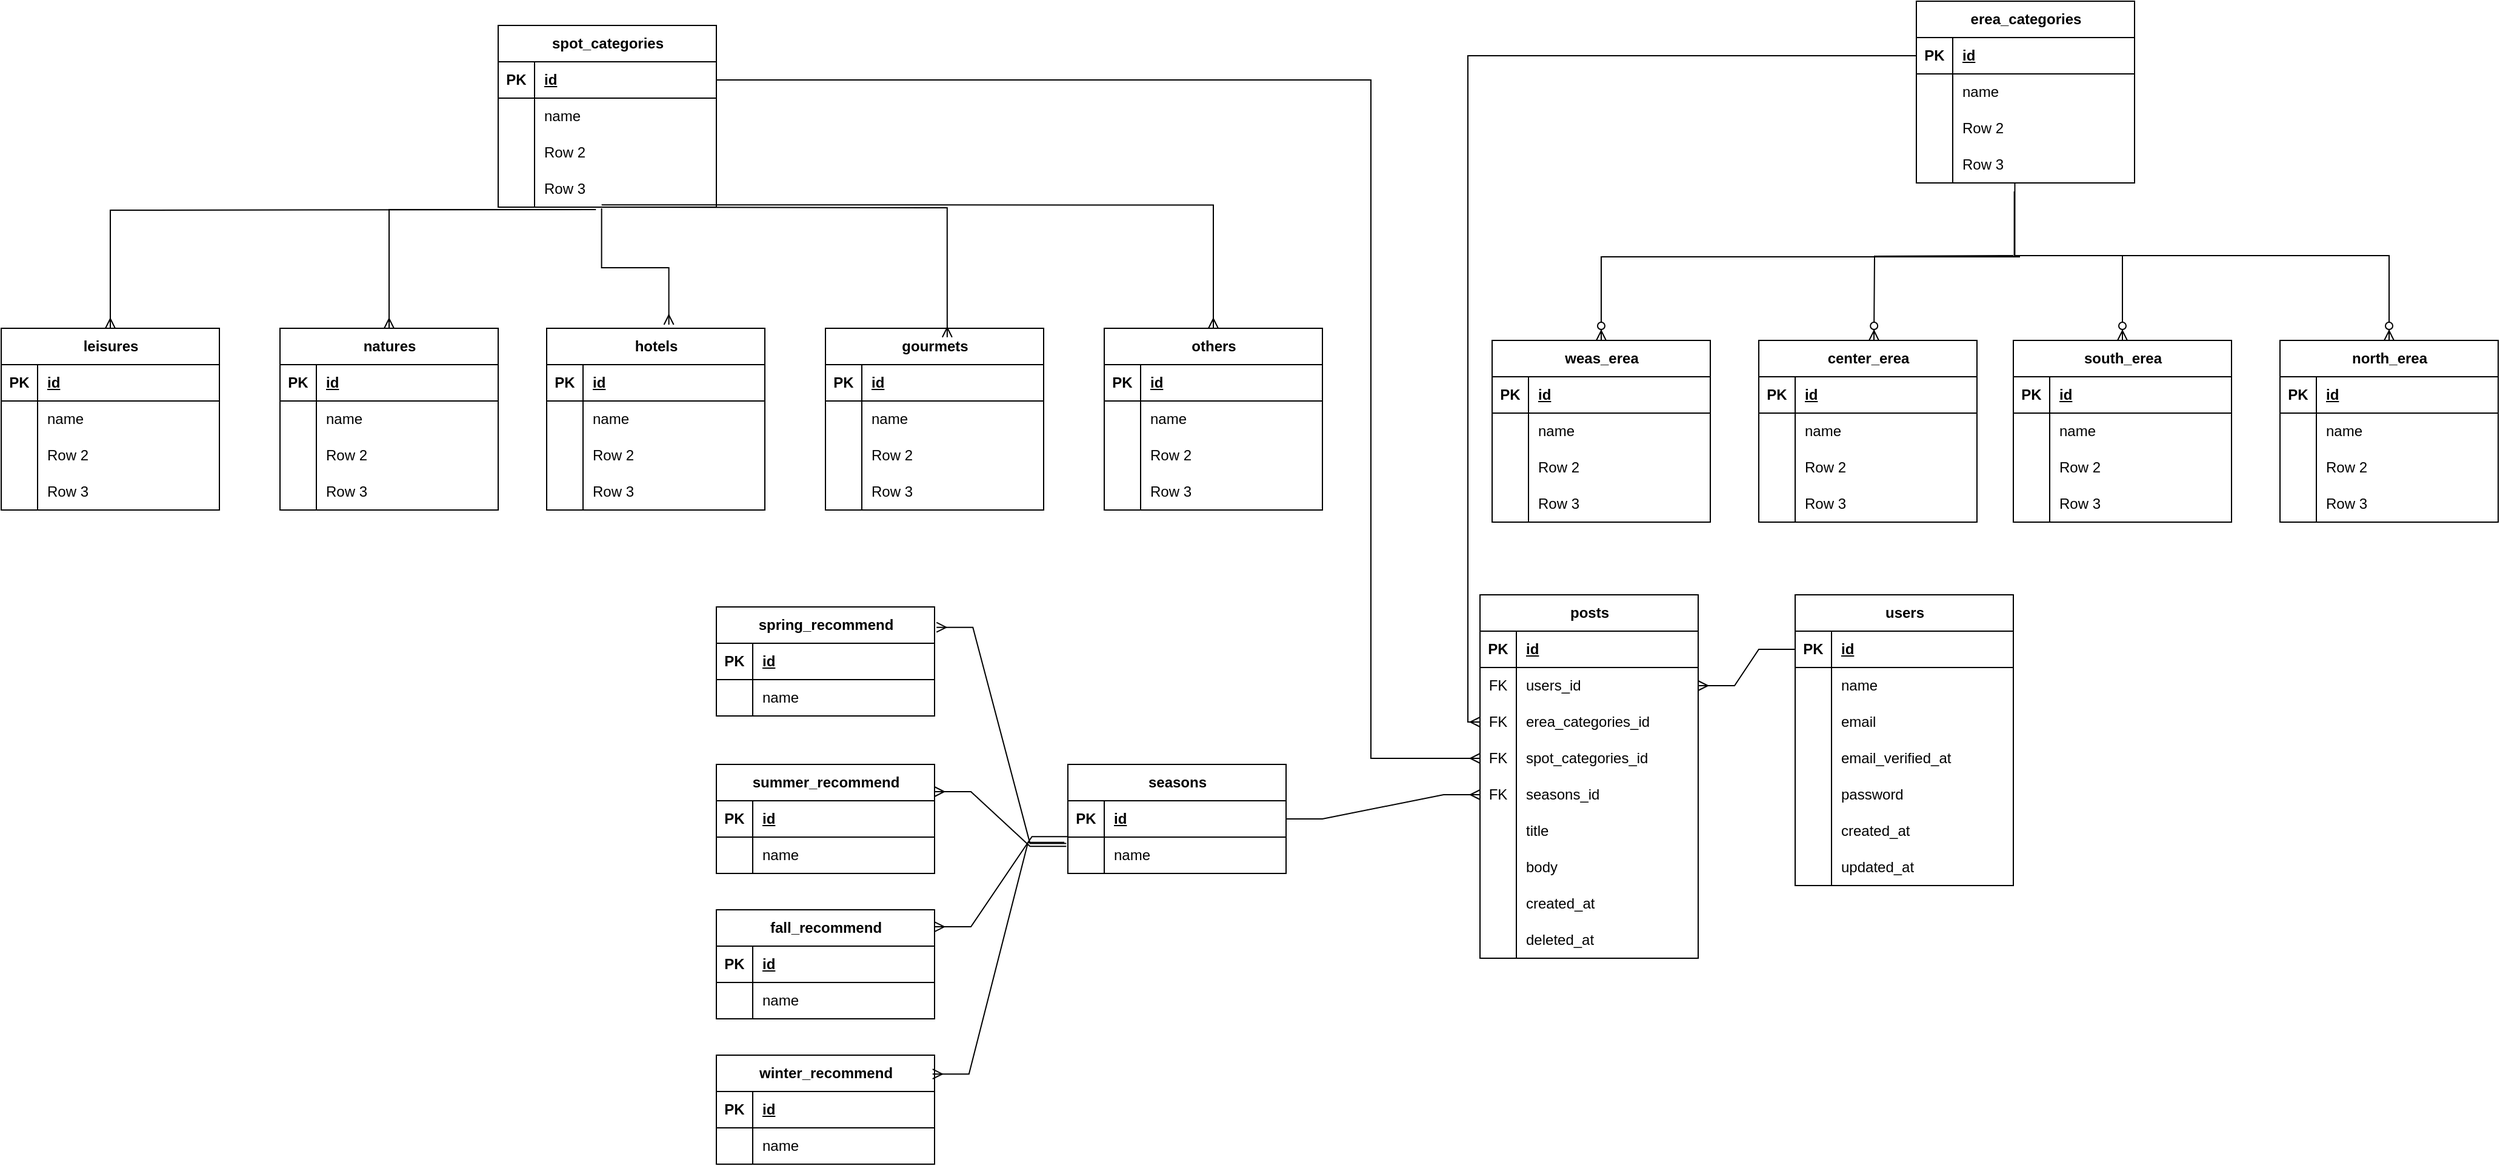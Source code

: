 <mxfile version="21.7.5" type="github">
  <diagram id="R2lEEEUBdFMjLlhIrx00" name="Page-1">
    <mxGraphModel dx="2538" dy="1649" grid="1" gridSize="10" guides="1" tooltips="1" connect="1" arrows="1" fold="1" page="1" pageScale="1" pageWidth="850" pageHeight="1100" math="0" shadow="0" extFonts="Permanent Marker^https://fonts.googleapis.com/css?family=Permanent+Marker">
      <root>
        <mxCell id="0" />
        <mxCell id="1" parent="0" />
        <mxCell id="QJUjArWtqOL3l2530X1_-45" value="" style="edgeStyle=orthogonalEdgeStyle;fontSize=12;html=1;endArrow=ERzeroToMany;endFill=1;rounded=0;exitX=0.5;exitY=1;exitDx=0;exitDy=0;entryX=0.5;entryY=0;entryDx=0;entryDy=0;" parent="1" target="wt6lLsnruysYyb6TmQAj-62" edge="1">
          <mxGeometry width="100" height="100" relative="1" as="geometry">
            <mxPoint x="725" y="160" as="sourcePoint" />
            <mxPoint x="318" y="230.4" as="targetPoint" />
            <Array as="points">
              <mxPoint x="725" y="161" />
              <mxPoint x="380" y="161" />
            </Array>
          </mxGeometry>
        </mxCell>
        <mxCell id="QJUjArWtqOL3l2530X1_-48" value="" style="fontSize=12;html=1;endArrow=ERzeroToMany;endFill=1;rounded=0;entryX=0.5;entryY=0;entryDx=0;entryDy=0;edgeStyle=orthogonalEdgeStyle;" parent="1" edge="1">
          <mxGeometry width="100" height="100" relative="1" as="geometry">
            <mxPoint x="720" y="160" as="sourcePoint" />
            <mxPoint x="605" y="230" as="targetPoint" />
          </mxGeometry>
        </mxCell>
        <mxCell id="QJUjArWtqOL3l2530X1_-49" value="" style="edgeStyle=orthogonalEdgeStyle;fontSize=12;html=1;endArrow=ERzeroToMany;endFill=1;rounded=0;entryX=0.5;entryY=0;entryDx=0;entryDy=0;exitX=0.449;exitY=1.233;exitDx=0;exitDy=0;exitPerimeter=0;" parent="1" source="wt6lLsnruysYyb6TmQAj-58" target="wt6lLsnruysYyb6TmQAj-88" edge="1">
          <mxGeometry width="100" height="100" relative="1" as="geometry">
            <mxPoint x="590" y="180" as="sourcePoint" />
            <mxPoint x="805" y="220" as="targetPoint" />
            <Array as="points">
              <mxPoint x="721" y="160" />
              <mxPoint x="810" y="160" />
            </Array>
          </mxGeometry>
        </mxCell>
        <mxCell id="QJUjArWtqOL3l2530X1_-50" value="" style="edgeStyle=orthogonalEdgeStyle;fontSize=12;html=1;endArrow=ERzeroToMany;endFill=1;rounded=0;exitX=0.448;exitY=1;exitDx=0;exitDy=0;entryX=0.5;entryY=0;entryDx=0;entryDy=0;exitPerimeter=0;" parent="1" target="wt6lLsnruysYyb6TmQAj-101" edge="1">
          <mxGeometry width="100" height="100" relative="1" as="geometry">
            <mxPoint x="721.24" y="100" as="sourcePoint" />
            <mxPoint x="1189.95" y="238.8" as="targetPoint" />
            <Array as="points">
              <mxPoint x="721" y="160" />
              <mxPoint x="1030" y="160" />
            </Array>
          </mxGeometry>
        </mxCell>
        <mxCell id="QJUjArWtqOL3l2530X1_-107" value="seasons" style="shape=table;startSize=30;container=1;collapsible=1;childLayout=tableLayout;fixedRows=1;rowLines=0;fontStyle=1;align=center;resizeLast=1;html=1;" parent="1" vertex="1">
          <mxGeometry x="-60" y="580" width="180" height="90" as="geometry" />
        </mxCell>
        <mxCell id="QJUjArWtqOL3l2530X1_-108" value="" style="shape=tableRow;horizontal=0;startSize=0;swimlaneHead=0;swimlaneBody=0;fillColor=none;collapsible=0;dropTarget=0;points=[[0,0.5],[1,0.5]];portConstraint=eastwest;top=0;left=0;right=0;bottom=1;" parent="QJUjArWtqOL3l2530X1_-107" vertex="1">
          <mxGeometry y="30" width="180" height="30" as="geometry" />
        </mxCell>
        <mxCell id="QJUjArWtqOL3l2530X1_-109" value="PK" style="shape=partialRectangle;connectable=0;fillColor=none;top=0;left=0;bottom=0;right=0;fontStyle=1;overflow=hidden;whiteSpace=wrap;html=1;" parent="QJUjArWtqOL3l2530X1_-108" vertex="1">
          <mxGeometry width="30" height="30" as="geometry">
            <mxRectangle width="30" height="30" as="alternateBounds" />
          </mxGeometry>
        </mxCell>
        <mxCell id="QJUjArWtqOL3l2530X1_-110" value="id" style="shape=partialRectangle;connectable=0;fillColor=none;top=0;left=0;bottom=0;right=0;align=left;spacingLeft=6;fontStyle=5;overflow=hidden;whiteSpace=wrap;html=1;" parent="QJUjArWtqOL3l2530X1_-108" vertex="1">
          <mxGeometry x="30" width="150" height="30" as="geometry">
            <mxRectangle width="150" height="30" as="alternateBounds" />
          </mxGeometry>
        </mxCell>
        <mxCell id="QJUjArWtqOL3l2530X1_-111" value="" style="shape=tableRow;horizontal=0;startSize=0;swimlaneHead=0;swimlaneBody=0;fillColor=none;collapsible=0;dropTarget=0;points=[[0,0.5],[1,0.5]];portConstraint=eastwest;top=0;left=0;right=0;bottom=0;" parent="QJUjArWtqOL3l2530X1_-107" vertex="1">
          <mxGeometry y="60" width="180" height="30" as="geometry" />
        </mxCell>
        <mxCell id="QJUjArWtqOL3l2530X1_-112" value="" style="shape=partialRectangle;connectable=0;fillColor=none;top=0;left=0;bottom=0;right=0;editable=1;overflow=hidden;whiteSpace=wrap;html=1;" parent="QJUjArWtqOL3l2530X1_-111" vertex="1">
          <mxGeometry width="30" height="30" as="geometry">
            <mxRectangle width="30" height="30" as="alternateBounds" />
          </mxGeometry>
        </mxCell>
        <mxCell id="QJUjArWtqOL3l2530X1_-113" value="name" style="shape=partialRectangle;connectable=0;fillColor=none;top=0;left=0;bottom=0;right=0;align=left;spacingLeft=6;overflow=hidden;whiteSpace=wrap;html=1;" parent="QJUjArWtqOL3l2530X1_-111" vertex="1">
          <mxGeometry x="30" width="150" height="30" as="geometry">
            <mxRectangle width="150" height="30" as="alternateBounds" />
          </mxGeometry>
        </mxCell>
        <mxCell id="wt6lLsnruysYyb6TmQAj-1" value="users" style="shape=table;startSize=30;container=1;collapsible=1;childLayout=tableLayout;fixedRows=1;rowLines=0;fontStyle=1;align=center;resizeLast=1;html=1;" parent="1" vertex="1">
          <mxGeometry x="540" y="440" width="180" height="240" as="geometry" />
        </mxCell>
        <mxCell id="wt6lLsnruysYyb6TmQAj-2" value="" style="shape=tableRow;horizontal=0;startSize=0;swimlaneHead=0;swimlaneBody=0;fillColor=none;collapsible=0;dropTarget=0;points=[[0,0.5],[1,0.5]];portConstraint=eastwest;top=0;left=0;right=0;bottom=1;" parent="wt6lLsnruysYyb6TmQAj-1" vertex="1">
          <mxGeometry y="30" width="180" height="30" as="geometry" />
        </mxCell>
        <mxCell id="wt6lLsnruysYyb6TmQAj-3" value="PK" style="shape=partialRectangle;connectable=0;fillColor=none;top=0;left=0;bottom=0;right=0;fontStyle=1;overflow=hidden;whiteSpace=wrap;html=1;" parent="wt6lLsnruysYyb6TmQAj-2" vertex="1">
          <mxGeometry width="30" height="30" as="geometry">
            <mxRectangle width="30" height="30" as="alternateBounds" />
          </mxGeometry>
        </mxCell>
        <mxCell id="wt6lLsnruysYyb6TmQAj-4" value="id" style="shape=partialRectangle;connectable=0;fillColor=none;top=0;left=0;bottom=0;right=0;align=left;spacingLeft=6;fontStyle=5;overflow=hidden;whiteSpace=wrap;html=1;" parent="wt6lLsnruysYyb6TmQAj-2" vertex="1">
          <mxGeometry x="30" width="150" height="30" as="geometry">
            <mxRectangle width="150" height="30" as="alternateBounds" />
          </mxGeometry>
        </mxCell>
        <mxCell id="wt6lLsnruysYyb6TmQAj-5" value="" style="shape=tableRow;horizontal=0;startSize=0;swimlaneHead=0;swimlaneBody=0;fillColor=none;collapsible=0;dropTarget=0;points=[[0,0.5],[1,0.5]];portConstraint=eastwest;top=0;left=0;right=0;bottom=0;" parent="wt6lLsnruysYyb6TmQAj-1" vertex="1">
          <mxGeometry y="60" width="180" height="30" as="geometry" />
        </mxCell>
        <mxCell id="wt6lLsnruysYyb6TmQAj-6" value="" style="shape=partialRectangle;connectable=0;fillColor=none;top=0;left=0;bottom=0;right=0;editable=1;overflow=hidden;whiteSpace=wrap;html=1;" parent="wt6lLsnruysYyb6TmQAj-5" vertex="1">
          <mxGeometry width="30" height="30" as="geometry">
            <mxRectangle width="30" height="30" as="alternateBounds" />
          </mxGeometry>
        </mxCell>
        <mxCell id="wt6lLsnruysYyb6TmQAj-7" value="name" style="shape=partialRectangle;connectable=0;fillColor=none;top=0;left=0;bottom=0;right=0;align=left;spacingLeft=6;overflow=hidden;whiteSpace=wrap;html=1;" parent="wt6lLsnruysYyb6TmQAj-5" vertex="1">
          <mxGeometry x="30" width="150" height="30" as="geometry">
            <mxRectangle width="150" height="30" as="alternateBounds" />
          </mxGeometry>
        </mxCell>
        <mxCell id="wt6lLsnruysYyb6TmQAj-8" value="" style="shape=tableRow;horizontal=0;startSize=0;swimlaneHead=0;swimlaneBody=0;fillColor=none;collapsible=0;dropTarget=0;points=[[0,0.5],[1,0.5]];portConstraint=eastwest;top=0;left=0;right=0;bottom=0;" parent="wt6lLsnruysYyb6TmQAj-1" vertex="1">
          <mxGeometry y="90" width="180" height="30" as="geometry" />
        </mxCell>
        <mxCell id="wt6lLsnruysYyb6TmQAj-9" value="" style="shape=partialRectangle;connectable=0;fillColor=none;top=0;left=0;bottom=0;right=0;editable=1;overflow=hidden;whiteSpace=wrap;html=1;" parent="wt6lLsnruysYyb6TmQAj-8" vertex="1">
          <mxGeometry width="30" height="30" as="geometry">
            <mxRectangle width="30" height="30" as="alternateBounds" />
          </mxGeometry>
        </mxCell>
        <mxCell id="wt6lLsnruysYyb6TmQAj-10" value="email" style="shape=partialRectangle;connectable=0;fillColor=none;top=0;left=0;bottom=0;right=0;align=left;spacingLeft=6;overflow=hidden;whiteSpace=wrap;html=1;" parent="wt6lLsnruysYyb6TmQAj-8" vertex="1">
          <mxGeometry x="30" width="150" height="30" as="geometry">
            <mxRectangle width="150" height="30" as="alternateBounds" />
          </mxGeometry>
        </mxCell>
        <mxCell id="wt6lLsnruysYyb6TmQAj-11" value="" style="shape=tableRow;horizontal=0;startSize=0;swimlaneHead=0;swimlaneBody=0;fillColor=none;collapsible=0;dropTarget=0;points=[[0,0.5],[1,0.5]];portConstraint=eastwest;top=0;left=0;right=0;bottom=0;" parent="wt6lLsnruysYyb6TmQAj-1" vertex="1">
          <mxGeometry y="120" width="180" height="30" as="geometry" />
        </mxCell>
        <mxCell id="wt6lLsnruysYyb6TmQAj-12" value="" style="shape=partialRectangle;connectable=0;fillColor=none;top=0;left=0;bottom=0;right=0;editable=1;overflow=hidden;whiteSpace=wrap;html=1;" parent="wt6lLsnruysYyb6TmQAj-11" vertex="1">
          <mxGeometry width="30" height="30" as="geometry">
            <mxRectangle width="30" height="30" as="alternateBounds" />
          </mxGeometry>
        </mxCell>
        <mxCell id="wt6lLsnruysYyb6TmQAj-13" value="email_verified_at" style="shape=partialRectangle;connectable=0;fillColor=none;top=0;left=0;bottom=0;right=0;align=left;spacingLeft=6;overflow=hidden;whiteSpace=wrap;html=1;" parent="wt6lLsnruysYyb6TmQAj-11" vertex="1">
          <mxGeometry x="30" width="150" height="30" as="geometry">
            <mxRectangle width="150" height="30" as="alternateBounds" />
          </mxGeometry>
        </mxCell>
        <mxCell id="wt6lLsnruysYyb6TmQAj-14" style="shape=tableRow;horizontal=0;startSize=0;swimlaneHead=0;swimlaneBody=0;fillColor=none;collapsible=0;dropTarget=0;points=[[0,0.5],[1,0.5]];portConstraint=eastwest;top=0;left=0;right=0;bottom=0;" parent="wt6lLsnruysYyb6TmQAj-1" vertex="1">
          <mxGeometry y="150" width="180" height="30" as="geometry" />
        </mxCell>
        <mxCell id="wt6lLsnruysYyb6TmQAj-15" style="shape=partialRectangle;connectable=0;fillColor=none;top=0;left=0;bottom=0;right=0;editable=1;overflow=hidden;whiteSpace=wrap;html=1;" parent="wt6lLsnruysYyb6TmQAj-14" vertex="1">
          <mxGeometry width="30" height="30" as="geometry">
            <mxRectangle width="30" height="30" as="alternateBounds" />
          </mxGeometry>
        </mxCell>
        <mxCell id="wt6lLsnruysYyb6TmQAj-16" value="password" style="shape=partialRectangle;connectable=0;fillColor=none;top=0;left=0;bottom=0;right=0;align=left;spacingLeft=6;overflow=hidden;whiteSpace=wrap;html=1;" parent="wt6lLsnruysYyb6TmQAj-14" vertex="1">
          <mxGeometry x="30" width="150" height="30" as="geometry">
            <mxRectangle width="150" height="30" as="alternateBounds" />
          </mxGeometry>
        </mxCell>
        <mxCell id="wt6lLsnruysYyb6TmQAj-17" style="shape=tableRow;horizontal=0;startSize=0;swimlaneHead=0;swimlaneBody=0;fillColor=none;collapsible=0;dropTarget=0;points=[[0,0.5],[1,0.5]];portConstraint=eastwest;top=0;left=0;right=0;bottom=0;" parent="wt6lLsnruysYyb6TmQAj-1" vertex="1">
          <mxGeometry y="180" width="180" height="30" as="geometry" />
        </mxCell>
        <mxCell id="wt6lLsnruysYyb6TmQAj-18" style="shape=partialRectangle;connectable=0;fillColor=none;top=0;left=0;bottom=0;right=0;editable=1;overflow=hidden;whiteSpace=wrap;html=1;" parent="wt6lLsnruysYyb6TmQAj-17" vertex="1">
          <mxGeometry width="30" height="30" as="geometry">
            <mxRectangle width="30" height="30" as="alternateBounds" />
          </mxGeometry>
        </mxCell>
        <mxCell id="wt6lLsnruysYyb6TmQAj-19" value="created_at" style="shape=partialRectangle;connectable=0;fillColor=none;top=0;left=0;bottom=0;right=0;align=left;spacingLeft=6;overflow=hidden;whiteSpace=wrap;html=1;" parent="wt6lLsnruysYyb6TmQAj-17" vertex="1">
          <mxGeometry x="30" width="150" height="30" as="geometry">
            <mxRectangle width="150" height="30" as="alternateBounds" />
          </mxGeometry>
        </mxCell>
        <mxCell id="wt6lLsnruysYyb6TmQAj-20" style="shape=tableRow;horizontal=0;startSize=0;swimlaneHead=0;swimlaneBody=0;fillColor=none;collapsible=0;dropTarget=0;points=[[0,0.5],[1,0.5]];portConstraint=eastwest;top=0;left=0;right=0;bottom=0;" parent="wt6lLsnruysYyb6TmQAj-1" vertex="1">
          <mxGeometry y="210" width="180" height="30" as="geometry" />
        </mxCell>
        <mxCell id="wt6lLsnruysYyb6TmQAj-21" style="shape=partialRectangle;connectable=0;fillColor=none;top=0;left=0;bottom=0;right=0;editable=1;overflow=hidden;whiteSpace=wrap;html=1;" parent="wt6lLsnruysYyb6TmQAj-20" vertex="1">
          <mxGeometry width="30" height="30" as="geometry">
            <mxRectangle width="30" height="30" as="alternateBounds" />
          </mxGeometry>
        </mxCell>
        <mxCell id="wt6lLsnruysYyb6TmQAj-22" value="updated_at" style="shape=partialRectangle;connectable=0;fillColor=none;top=0;left=0;bottom=0;right=0;align=left;spacingLeft=6;overflow=hidden;whiteSpace=wrap;html=1;" parent="wt6lLsnruysYyb6TmQAj-20" vertex="1">
          <mxGeometry x="30" width="150" height="30" as="geometry">
            <mxRectangle width="150" height="30" as="alternateBounds" />
          </mxGeometry>
        </mxCell>
        <mxCell id="wt6lLsnruysYyb6TmQAj-23" value="posts" style="shape=table;startSize=30;container=1;collapsible=1;childLayout=tableLayout;fixedRows=1;rowLines=0;fontStyle=1;align=center;resizeLast=1;html=1;" parent="1" vertex="1">
          <mxGeometry x="280" y="440" width="180" height="300" as="geometry">
            <mxRectangle x="-410" y="520" width="70" height="30" as="alternateBounds" />
          </mxGeometry>
        </mxCell>
        <mxCell id="wt6lLsnruysYyb6TmQAj-24" value="" style="shape=tableRow;horizontal=0;startSize=0;swimlaneHead=0;swimlaneBody=0;fillColor=none;collapsible=0;dropTarget=0;points=[[0,0.5],[1,0.5]];portConstraint=eastwest;top=0;left=0;right=0;bottom=1;" parent="wt6lLsnruysYyb6TmQAj-23" vertex="1">
          <mxGeometry y="30" width="180" height="30" as="geometry" />
        </mxCell>
        <mxCell id="wt6lLsnruysYyb6TmQAj-25" value="PK" style="shape=partialRectangle;connectable=0;fillColor=none;top=0;left=0;bottom=0;right=0;fontStyle=1;overflow=hidden;whiteSpace=wrap;html=1;" parent="wt6lLsnruysYyb6TmQAj-24" vertex="1">
          <mxGeometry width="30" height="30" as="geometry">
            <mxRectangle width="30" height="30" as="alternateBounds" />
          </mxGeometry>
        </mxCell>
        <mxCell id="wt6lLsnruysYyb6TmQAj-26" value="id" style="shape=partialRectangle;connectable=0;fillColor=none;top=0;left=0;bottom=0;right=0;align=left;spacingLeft=6;fontStyle=5;overflow=hidden;whiteSpace=wrap;html=1;" parent="wt6lLsnruysYyb6TmQAj-24" vertex="1">
          <mxGeometry x="30" width="150" height="30" as="geometry">
            <mxRectangle width="150" height="30" as="alternateBounds" />
          </mxGeometry>
        </mxCell>
        <mxCell id="wt6lLsnruysYyb6TmQAj-27" value="" style="shape=tableRow;horizontal=0;startSize=0;swimlaneHead=0;swimlaneBody=0;fillColor=none;collapsible=0;dropTarget=0;points=[[0,0.5],[1,0.5]];portConstraint=eastwest;top=0;left=0;right=0;bottom=0;" parent="wt6lLsnruysYyb6TmQAj-23" vertex="1">
          <mxGeometry y="60" width="180" height="30" as="geometry" />
        </mxCell>
        <mxCell id="wt6lLsnruysYyb6TmQAj-28" value="FK" style="shape=partialRectangle;connectable=0;fillColor=none;top=0;left=0;bottom=0;right=0;editable=1;overflow=hidden;whiteSpace=wrap;html=1;" parent="wt6lLsnruysYyb6TmQAj-27" vertex="1">
          <mxGeometry width="30" height="30" as="geometry">
            <mxRectangle width="30" height="30" as="alternateBounds" />
          </mxGeometry>
        </mxCell>
        <mxCell id="wt6lLsnruysYyb6TmQAj-29" value="users_id" style="shape=partialRectangle;connectable=0;fillColor=none;top=0;left=0;bottom=0;right=0;align=left;spacingLeft=6;overflow=hidden;whiteSpace=wrap;html=1;" parent="wt6lLsnruysYyb6TmQAj-27" vertex="1">
          <mxGeometry x="30" width="150" height="30" as="geometry">
            <mxRectangle width="150" height="30" as="alternateBounds" />
          </mxGeometry>
        </mxCell>
        <mxCell id="9YxeqfwV3FYq0cby4MTh-4" style="shape=tableRow;horizontal=0;startSize=0;swimlaneHead=0;swimlaneBody=0;fillColor=none;collapsible=0;dropTarget=0;points=[[0,0.5],[1,0.5]];portConstraint=eastwest;top=0;left=0;right=0;bottom=0;" vertex="1" parent="wt6lLsnruysYyb6TmQAj-23">
          <mxGeometry y="90" width="180" height="30" as="geometry" />
        </mxCell>
        <mxCell id="9YxeqfwV3FYq0cby4MTh-5" value="FK" style="shape=partialRectangle;connectable=0;fillColor=none;top=0;left=0;bottom=0;right=0;editable=1;overflow=hidden;whiteSpace=wrap;html=1;" vertex="1" parent="9YxeqfwV3FYq0cby4MTh-4">
          <mxGeometry width="30" height="30" as="geometry">
            <mxRectangle width="30" height="30" as="alternateBounds" />
          </mxGeometry>
        </mxCell>
        <mxCell id="9YxeqfwV3FYq0cby4MTh-6" value="erea_categories_id" style="shape=partialRectangle;connectable=0;fillColor=none;top=0;left=0;bottom=0;right=0;align=left;spacingLeft=6;overflow=hidden;whiteSpace=wrap;html=1;" vertex="1" parent="9YxeqfwV3FYq0cby4MTh-4">
          <mxGeometry x="30" width="150" height="30" as="geometry">
            <mxRectangle width="150" height="30" as="alternateBounds" />
          </mxGeometry>
        </mxCell>
        <mxCell id="wt6lLsnruysYyb6TmQAj-45" style="shape=tableRow;horizontal=0;startSize=0;swimlaneHead=0;swimlaneBody=0;fillColor=none;collapsible=0;dropTarget=0;points=[[0,0.5],[1,0.5]];portConstraint=eastwest;top=0;left=0;right=0;bottom=0;" parent="wt6lLsnruysYyb6TmQAj-23" vertex="1">
          <mxGeometry y="120" width="180" height="30" as="geometry" />
        </mxCell>
        <mxCell id="wt6lLsnruysYyb6TmQAj-46" value="FK" style="shape=partialRectangle;connectable=0;fillColor=none;top=0;left=0;bottom=0;right=0;editable=1;overflow=hidden;whiteSpace=wrap;html=1;" parent="wt6lLsnruysYyb6TmQAj-45" vertex="1">
          <mxGeometry width="30" height="30" as="geometry">
            <mxRectangle width="30" height="30" as="alternateBounds" />
          </mxGeometry>
        </mxCell>
        <mxCell id="wt6lLsnruysYyb6TmQAj-47" value="spot_categories_id" style="shape=partialRectangle;connectable=0;fillColor=none;top=0;left=0;bottom=0;right=0;align=left;spacingLeft=6;overflow=hidden;whiteSpace=wrap;html=1;" parent="wt6lLsnruysYyb6TmQAj-45" vertex="1">
          <mxGeometry x="30" width="150" height="30" as="geometry">
            <mxRectangle width="150" height="30" as="alternateBounds" />
          </mxGeometry>
        </mxCell>
        <mxCell id="9YxeqfwV3FYq0cby4MTh-63" style="shape=tableRow;horizontal=0;startSize=0;swimlaneHead=0;swimlaneBody=0;fillColor=none;collapsible=0;dropTarget=0;points=[[0,0.5],[1,0.5]];portConstraint=eastwest;top=0;left=0;right=0;bottom=0;" vertex="1" parent="wt6lLsnruysYyb6TmQAj-23">
          <mxGeometry y="150" width="180" height="30" as="geometry" />
        </mxCell>
        <mxCell id="9YxeqfwV3FYq0cby4MTh-64" value="FK" style="shape=partialRectangle;connectable=0;fillColor=none;top=0;left=0;bottom=0;right=0;editable=1;overflow=hidden;whiteSpace=wrap;html=1;" vertex="1" parent="9YxeqfwV3FYq0cby4MTh-63">
          <mxGeometry width="30" height="30" as="geometry">
            <mxRectangle width="30" height="30" as="alternateBounds" />
          </mxGeometry>
        </mxCell>
        <mxCell id="9YxeqfwV3FYq0cby4MTh-65" value="seasons_id" style="shape=partialRectangle;connectable=0;fillColor=none;top=0;left=0;bottom=0;right=0;align=left;spacingLeft=6;overflow=hidden;whiteSpace=wrap;html=1;" vertex="1" parent="9YxeqfwV3FYq0cby4MTh-63">
          <mxGeometry x="30" width="150" height="30" as="geometry">
            <mxRectangle width="150" height="30" as="alternateBounds" />
          </mxGeometry>
        </mxCell>
        <mxCell id="wt6lLsnruysYyb6TmQAj-30" value="" style="shape=tableRow;horizontal=0;startSize=0;swimlaneHead=0;swimlaneBody=0;fillColor=none;collapsible=0;dropTarget=0;points=[[0,0.5],[1,0.5]];portConstraint=eastwest;top=0;left=0;right=0;bottom=0;" parent="wt6lLsnruysYyb6TmQAj-23" vertex="1">
          <mxGeometry y="180" width="180" height="30" as="geometry" />
        </mxCell>
        <mxCell id="wt6lLsnruysYyb6TmQAj-31" value="" style="shape=partialRectangle;connectable=0;fillColor=none;top=0;left=0;bottom=0;right=0;editable=1;overflow=hidden;whiteSpace=wrap;html=1;" parent="wt6lLsnruysYyb6TmQAj-30" vertex="1">
          <mxGeometry width="30" height="30" as="geometry">
            <mxRectangle width="30" height="30" as="alternateBounds" />
          </mxGeometry>
        </mxCell>
        <mxCell id="wt6lLsnruysYyb6TmQAj-32" value="title" style="shape=partialRectangle;connectable=0;fillColor=none;top=0;left=0;bottom=0;right=0;align=left;spacingLeft=6;overflow=hidden;whiteSpace=wrap;html=1;" parent="wt6lLsnruysYyb6TmQAj-30" vertex="1">
          <mxGeometry x="30" width="150" height="30" as="geometry">
            <mxRectangle width="150" height="30" as="alternateBounds" />
          </mxGeometry>
        </mxCell>
        <mxCell id="wt6lLsnruysYyb6TmQAj-33" value="" style="shape=tableRow;horizontal=0;startSize=0;swimlaneHead=0;swimlaneBody=0;fillColor=none;collapsible=0;dropTarget=0;points=[[0,0.5],[1,0.5]];portConstraint=eastwest;top=0;left=0;right=0;bottom=0;" parent="wt6lLsnruysYyb6TmQAj-23" vertex="1">
          <mxGeometry y="210" width="180" height="30" as="geometry" />
        </mxCell>
        <mxCell id="wt6lLsnruysYyb6TmQAj-34" value="" style="shape=partialRectangle;connectable=0;fillColor=none;top=0;left=0;bottom=0;right=0;editable=1;overflow=hidden;whiteSpace=wrap;html=1;" parent="wt6lLsnruysYyb6TmQAj-33" vertex="1">
          <mxGeometry width="30" height="30" as="geometry">
            <mxRectangle width="30" height="30" as="alternateBounds" />
          </mxGeometry>
        </mxCell>
        <mxCell id="wt6lLsnruysYyb6TmQAj-35" value="body" style="shape=partialRectangle;connectable=0;fillColor=none;top=0;left=0;bottom=0;right=0;align=left;spacingLeft=6;overflow=hidden;whiteSpace=wrap;html=1;" parent="wt6lLsnruysYyb6TmQAj-33" vertex="1">
          <mxGeometry x="30" width="150" height="30" as="geometry">
            <mxRectangle width="150" height="30" as="alternateBounds" />
          </mxGeometry>
        </mxCell>
        <mxCell id="wt6lLsnruysYyb6TmQAj-36" style="shape=tableRow;horizontal=0;startSize=0;swimlaneHead=0;swimlaneBody=0;fillColor=none;collapsible=0;dropTarget=0;points=[[0,0.5],[1,0.5]];portConstraint=eastwest;top=0;left=0;right=0;bottom=0;" parent="wt6lLsnruysYyb6TmQAj-23" vertex="1">
          <mxGeometry y="240" width="180" height="30" as="geometry" />
        </mxCell>
        <mxCell id="wt6lLsnruysYyb6TmQAj-37" style="shape=partialRectangle;connectable=0;fillColor=none;top=0;left=0;bottom=0;right=0;editable=1;overflow=hidden;whiteSpace=wrap;html=1;" parent="wt6lLsnruysYyb6TmQAj-36" vertex="1">
          <mxGeometry width="30" height="30" as="geometry">
            <mxRectangle width="30" height="30" as="alternateBounds" />
          </mxGeometry>
        </mxCell>
        <mxCell id="wt6lLsnruysYyb6TmQAj-38" value="created_at" style="shape=partialRectangle;connectable=0;fillColor=none;top=0;left=0;bottom=0;right=0;align=left;spacingLeft=6;overflow=hidden;whiteSpace=wrap;html=1;" parent="wt6lLsnruysYyb6TmQAj-36" vertex="1">
          <mxGeometry x="30" width="150" height="30" as="geometry">
            <mxRectangle width="150" height="30" as="alternateBounds" />
          </mxGeometry>
        </mxCell>
        <mxCell id="wt6lLsnruysYyb6TmQAj-42" style="shape=tableRow;horizontal=0;startSize=0;swimlaneHead=0;swimlaneBody=0;fillColor=none;collapsible=0;dropTarget=0;points=[[0,0.5],[1,0.5]];portConstraint=eastwest;top=0;left=0;right=0;bottom=0;" parent="wt6lLsnruysYyb6TmQAj-23" vertex="1">
          <mxGeometry y="270" width="180" height="30" as="geometry" />
        </mxCell>
        <mxCell id="wt6lLsnruysYyb6TmQAj-43" style="shape=partialRectangle;connectable=0;fillColor=none;top=0;left=0;bottom=0;right=0;editable=1;overflow=hidden;whiteSpace=wrap;html=1;" parent="wt6lLsnruysYyb6TmQAj-42" vertex="1">
          <mxGeometry width="30" height="30" as="geometry">
            <mxRectangle width="30" height="30" as="alternateBounds" />
          </mxGeometry>
        </mxCell>
        <mxCell id="wt6lLsnruysYyb6TmQAj-44" value="deleted_at" style="shape=partialRectangle;connectable=0;fillColor=none;top=0;left=0;bottom=0;right=0;align=left;spacingLeft=6;overflow=hidden;whiteSpace=wrap;html=1;" parent="wt6lLsnruysYyb6TmQAj-42" vertex="1">
          <mxGeometry x="30" width="150" height="30" as="geometry">
            <mxRectangle width="150" height="30" as="alternateBounds" />
          </mxGeometry>
        </mxCell>
        <mxCell id="wt6lLsnruysYyb6TmQAj-48" value="erea_categories" style="shape=table;startSize=30;container=1;collapsible=1;childLayout=tableLayout;fixedRows=1;rowLines=0;fontStyle=1;align=center;resizeLast=1;html=1;" parent="1" vertex="1">
          <mxGeometry x="640" y="-50" width="180" height="150" as="geometry" />
        </mxCell>
        <mxCell id="wt6lLsnruysYyb6TmQAj-49" value="" style="shape=tableRow;horizontal=0;startSize=0;swimlaneHead=0;swimlaneBody=0;fillColor=none;collapsible=0;dropTarget=0;points=[[0,0.5],[1,0.5]];portConstraint=eastwest;top=0;left=0;right=0;bottom=1;" parent="wt6lLsnruysYyb6TmQAj-48" vertex="1">
          <mxGeometry y="30" width="180" height="30" as="geometry" />
        </mxCell>
        <mxCell id="wt6lLsnruysYyb6TmQAj-50" value="PK" style="shape=partialRectangle;connectable=0;fillColor=none;top=0;left=0;bottom=0;right=0;fontStyle=1;overflow=hidden;whiteSpace=wrap;html=1;" parent="wt6lLsnruysYyb6TmQAj-49" vertex="1">
          <mxGeometry width="30" height="30" as="geometry">
            <mxRectangle width="30" height="30" as="alternateBounds" />
          </mxGeometry>
        </mxCell>
        <mxCell id="wt6lLsnruysYyb6TmQAj-51" value="id" style="shape=partialRectangle;connectable=0;fillColor=none;top=0;left=0;bottom=0;right=0;align=left;spacingLeft=6;fontStyle=5;overflow=hidden;whiteSpace=wrap;html=1;" parent="wt6lLsnruysYyb6TmQAj-49" vertex="1">
          <mxGeometry x="30" width="150" height="30" as="geometry">
            <mxRectangle width="150" height="30" as="alternateBounds" />
          </mxGeometry>
        </mxCell>
        <mxCell id="wt6lLsnruysYyb6TmQAj-52" value="" style="shape=tableRow;horizontal=0;startSize=0;swimlaneHead=0;swimlaneBody=0;fillColor=none;collapsible=0;dropTarget=0;points=[[0,0.5],[1,0.5]];portConstraint=eastwest;top=0;left=0;right=0;bottom=0;" parent="wt6lLsnruysYyb6TmQAj-48" vertex="1">
          <mxGeometry y="60" width="180" height="30" as="geometry" />
        </mxCell>
        <mxCell id="wt6lLsnruysYyb6TmQAj-53" value="" style="shape=partialRectangle;connectable=0;fillColor=none;top=0;left=0;bottom=0;right=0;editable=1;overflow=hidden;whiteSpace=wrap;html=1;" parent="wt6lLsnruysYyb6TmQAj-52" vertex="1">
          <mxGeometry width="30" height="30" as="geometry">
            <mxRectangle width="30" height="30" as="alternateBounds" />
          </mxGeometry>
        </mxCell>
        <mxCell id="wt6lLsnruysYyb6TmQAj-54" value="name" style="shape=partialRectangle;connectable=0;fillColor=none;top=0;left=0;bottom=0;right=0;align=left;spacingLeft=6;overflow=hidden;whiteSpace=wrap;html=1;" parent="wt6lLsnruysYyb6TmQAj-52" vertex="1">
          <mxGeometry x="30" width="150" height="30" as="geometry">
            <mxRectangle width="150" height="30" as="alternateBounds" />
          </mxGeometry>
        </mxCell>
        <mxCell id="wt6lLsnruysYyb6TmQAj-55" value="" style="shape=tableRow;horizontal=0;startSize=0;swimlaneHead=0;swimlaneBody=0;fillColor=none;collapsible=0;dropTarget=0;points=[[0,0.5],[1,0.5]];portConstraint=eastwest;top=0;left=0;right=0;bottom=0;" parent="wt6lLsnruysYyb6TmQAj-48" vertex="1">
          <mxGeometry y="90" width="180" height="30" as="geometry" />
        </mxCell>
        <mxCell id="wt6lLsnruysYyb6TmQAj-56" value="" style="shape=partialRectangle;connectable=0;fillColor=none;top=0;left=0;bottom=0;right=0;editable=1;overflow=hidden;whiteSpace=wrap;html=1;" parent="wt6lLsnruysYyb6TmQAj-55" vertex="1">
          <mxGeometry width="30" height="30" as="geometry">
            <mxRectangle width="30" height="30" as="alternateBounds" />
          </mxGeometry>
        </mxCell>
        <mxCell id="wt6lLsnruysYyb6TmQAj-57" value="Row 2" style="shape=partialRectangle;connectable=0;fillColor=none;top=0;left=0;bottom=0;right=0;align=left;spacingLeft=6;overflow=hidden;whiteSpace=wrap;html=1;" parent="wt6lLsnruysYyb6TmQAj-55" vertex="1">
          <mxGeometry x="30" width="150" height="30" as="geometry">
            <mxRectangle width="150" height="30" as="alternateBounds" />
          </mxGeometry>
        </mxCell>
        <mxCell id="wt6lLsnruysYyb6TmQAj-58" value="" style="shape=tableRow;horizontal=0;startSize=0;swimlaneHead=0;swimlaneBody=0;fillColor=none;collapsible=0;dropTarget=0;points=[[0,0.5],[1,0.5]];portConstraint=eastwest;top=0;left=0;right=0;bottom=0;" parent="wt6lLsnruysYyb6TmQAj-48" vertex="1">
          <mxGeometry y="120" width="180" height="30" as="geometry" />
        </mxCell>
        <mxCell id="wt6lLsnruysYyb6TmQAj-59" value="" style="shape=partialRectangle;connectable=0;fillColor=none;top=0;left=0;bottom=0;right=0;editable=1;overflow=hidden;whiteSpace=wrap;html=1;" parent="wt6lLsnruysYyb6TmQAj-58" vertex="1">
          <mxGeometry width="30" height="30" as="geometry">
            <mxRectangle width="30" height="30" as="alternateBounds" />
          </mxGeometry>
        </mxCell>
        <mxCell id="wt6lLsnruysYyb6TmQAj-60" value="Row 3" style="shape=partialRectangle;connectable=0;fillColor=none;top=0;left=0;bottom=0;right=0;align=left;spacingLeft=6;overflow=hidden;whiteSpace=wrap;html=1;" parent="wt6lLsnruysYyb6TmQAj-58" vertex="1">
          <mxGeometry x="30" width="150" height="30" as="geometry">
            <mxRectangle width="150" height="30" as="alternateBounds" />
          </mxGeometry>
        </mxCell>
        <mxCell id="wt6lLsnruysYyb6TmQAj-62" value="weas_erea" style="shape=table;startSize=30;container=1;collapsible=1;childLayout=tableLayout;fixedRows=1;rowLines=0;fontStyle=1;align=center;resizeLast=1;html=1;" parent="1" vertex="1">
          <mxGeometry x="290" y="230" width="180" height="150" as="geometry" />
        </mxCell>
        <mxCell id="wt6lLsnruysYyb6TmQAj-63" value="" style="shape=tableRow;horizontal=0;startSize=0;swimlaneHead=0;swimlaneBody=0;fillColor=none;collapsible=0;dropTarget=0;points=[[0,0.5],[1,0.5]];portConstraint=eastwest;top=0;left=0;right=0;bottom=1;" parent="wt6lLsnruysYyb6TmQAj-62" vertex="1">
          <mxGeometry y="30" width="180" height="30" as="geometry" />
        </mxCell>
        <mxCell id="wt6lLsnruysYyb6TmQAj-64" value="PK" style="shape=partialRectangle;connectable=0;fillColor=none;top=0;left=0;bottom=0;right=0;fontStyle=1;overflow=hidden;whiteSpace=wrap;html=1;" parent="wt6lLsnruysYyb6TmQAj-63" vertex="1">
          <mxGeometry width="30" height="30" as="geometry">
            <mxRectangle width="30" height="30" as="alternateBounds" />
          </mxGeometry>
        </mxCell>
        <mxCell id="wt6lLsnruysYyb6TmQAj-65" value="id" style="shape=partialRectangle;connectable=0;fillColor=none;top=0;left=0;bottom=0;right=0;align=left;spacingLeft=6;fontStyle=5;overflow=hidden;whiteSpace=wrap;html=1;" parent="wt6lLsnruysYyb6TmQAj-63" vertex="1">
          <mxGeometry x="30" width="150" height="30" as="geometry">
            <mxRectangle width="150" height="30" as="alternateBounds" />
          </mxGeometry>
        </mxCell>
        <mxCell id="wt6lLsnruysYyb6TmQAj-66" value="" style="shape=tableRow;horizontal=0;startSize=0;swimlaneHead=0;swimlaneBody=0;fillColor=none;collapsible=0;dropTarget=0;points=[[0,0.5],[1,0.5]];portConstraint=eastwest;top=0;left=0;right=0;bottom=0;" parent="wt6lLsnruysYyb6TmQAj-62" vertex="1">
          <mxGeometry y="60" width="180" height="30" as="geometry" />
        </mxCell>
        <mxCell id="wt6lLsnruysYyb6TmQAj-67" value="" style="shape=partialRectangle;connectable=0;fillColor=none;top=0;left=0;bottom=0;right=0;editable=1;overflow=hidden;whiteSpace=wrap;html=1;" parent="wt6lLsnruysYyb6TmQAj-66" vertex="1">
          <mxGeometry width="30" height="30" as="geometry">
            <mxRectangle width="30" height="30" as="alternateBounds" />
          </mxGeometry>
        </mxCell>
        <mxCell id="wt6lLsnruysYyb6TmQAj-68" value="name" style="shape=partialRectangle;connectable=0;fillColor=none;top=0;left=0;bottom=0;right=0;align=left;spacingLeft=6;overflow=hidden;whiteSpace=wrap;html=1;" parent="wt6lLsnruysYyb6TmQAj-66" vertex="1">
          <mxGeometry x="30" width="150" height="30" as="geometry">
            <mxRectangle width="150" height="30" as="alternateBounds" />
          </mxGeometry>
        </mxCell>
        <mxCell id="wt6lLsnruysYyb6TmQAj-69" value="" style="shape=tableRow;horizontal=0;startSize=0;swimlaneHead=0;swimlaneBody=0;fillColor=none;collapsible=0;dropTarget=0;points=[[0,0.5],[1,0.5]];portConstraint=eastwest;top=0;left=0;right=0;bottom=0;" parent="wt6lLsnruysYyb6TmQAj-62" vertex="1">
          <mxGeometry y="90" width="180" height="30" as="geometry" />
        </mxCell>
        <mxCell id="wt6lLsnruysYyb6TmQAj-70" value="" style="shape=partialRectangle;connectable=0;fillColor=none;top=0;left=0;bottom=0;right=0;editable=1;overflow=hidden;whiteSpace=wrap;html=1;" parent="wt6lLsnruysYyb6TmQAj-69" vertex="1">
          <mxGeometry width="30" height="30" as="geometry">
            <mxRectangle width="30" height="30" as="alternateBounds" />
          </mxGeometry>
        </mxCell>
        <mxCell id="wt6lLsnruysYyb6TmQAj-71" value="Row 2" style="shape=partialRectangle;connectable=0;fillColor=none;top=0;left=0;bottom=0;right=0;align=left;spacingLeft=6;overflow=hidden;whiteSpace=wrap;html=1;" parent="wt6lLsnruysYyb6TmQAj-69" vertex="1">
          <mxGeometry x="30" width="150" height="30" as="geometry">
            <mxRectangle width="150" height="30" as="alternateBounds" />
          </mxGeometry>
        </mxCell>
        <mxCell id="wt6lLsnruysYyb6TmQAj-72" value="" style="shape=tableRow;horizontal=0;startSize=0;swimlaneHead=0;swimlaneBody=0;fillColor=none;collapsible=0;dropTarget=0;points=[[0,0.5],[1,0.5]];portConstraint=eastwest;top=0;left=0;right=0;bottom=0;" parent="wt6lLsnruysYyb6TmQAj-62" vertex="1">
          <mxGeometry y="120" width="180" height="30" as="geometry" />
        </mxCell>
        <mxCell id="wt6lLsnruysYyb6TmQAj-73" value="" style="shape=partialRectangle;connectable=0;fillColor=none;top=0;left=0;bottom=0;right=0;editable=1;overflow=hidden;whiteSpace=wrap;html=1;" parent="wt6lLsnruysYyb6TmQAj-72" vertex="1">
          <mxGeometry width="30" height="30" as="geometry">
            <mxRectangle width="30" height="30" as="alternateBounds" />
          </mxGeometry>
        </mxCell>
        <mxCell id="wt6lLsnruysYyb6TmQAj-74" value="Row 3" style="shape=partialRectangle;connectable=0;fillColor=none;top=0;left=0;bottom=0;right=0;align=left;spacingLeft=6;overflow=hidden;whiteSpace=wrap;html=1;" parent="wt6lLsnruysYyb6TmQAj-72" vertex="1">
          <mxGeometry x="30" width="150" height="30" as="geometry">
            <mxRectangle width="150" height="30" as="alternateBounds" />
          </mxGeometry>
        </mxCell>
        <mxCell id="wt6lLsnruysYyb6TmQAj-75" value="center_erea" style="shape=table;startSize=30;container=1;collapsible=1;childLayout=tableLayout;fixedRows=1;rowLines=0;fontStyle=1;align=center;resizeLast=1;html=1;" parent="1" vertex="1">
          <mxGeometry x="510" y="230" width="180" height="150" as="geometry" />
        </mxCell>
        <mxCell id="wt6lLsnruysYyb6TmQAj-76" value="" style="shape=tableRow;horizontal=0;startSize=0;swimlaneHead=0;swimlaneBody=0;fillColor=none;collapsible=0;dropTarget=0;points=[[0,0.5],[1,0.5]];portConstraint=eastwest;top=0;left=0;right=0;bottom=1;" parent="wt6lLsnruysYyb6TmQAj-75" vertex="1">
          <mxGeometry y="30" width="180" height="30" as="geometry" />
        </mxCell>
        <mxCell id="wt6lLsnruysYyb6TmQAj-77" value="PK" style="shape=partialRectangle;connectable=0;fillColor=none;top=0;left=0;bottom=0;right=0;fontStyle=1;overflow=hidden;whiteSpace=wrap;html=1;" parent="wt6lLsnruysYyb6TmQAj-76" vertex="1">
          <mxGeometry width="30" height="30" as="geometry">
            <mxRectangle width="30" height="30" as="alternateBounds" />
          </mxGeometry>
        </mxCell>
        <mxCell id="wt6lLsnruysYyb6TmQAj-78" value="id" style="shape=partialRectangle;connectable=0;fillColor=none;top=0;left=0;bottom=0;right=0;align=left;spacingLeft=6;fontStyle=5;overflow=hidden;whiteSpace=wrap;html=1;" parent="wt6lLsnruysYyb6TmQAj-76" vertex="1">
          <mxGeometry x="30" width="150" height="30" as="geometry">
            <mxRectangle width="150" height="30" as="alternateBounds" />
          </mxGeometry>
        </mxCell>
        <mxCell id="wt6lLsnruysYyb6TmQAj-79" value="" style="shape=tableRow;horizontal=0;startSize=0;swimlaneHead=0;swimlaneBody=0;fillColor=none;collapsible=0;dropTarget=0;points=[[0,0.5],[1,0.5]];portConstraint=eastwest;top=0;left=0;right=0;bottom=0;" parent="wt6lLsnruysYyb6TmQAj-75" vertex="1">
          <mxGeometry y="60" width="180" height="30" as="geometry" />
        </mxCell>
        <mxCell id="wt6lLsnruysYyb6TmQAj-80" value="" style="shape=partialRectangle;connectable=0;fillColor=none;top=0;left=0;bottom=0;right=0;editable=1;overflow=hidden;whiteSpace=wrap;html=1;" parent="wt6lLsnruysYyb6TmQAj-79" vertex="1">
          <mxGeometry width="30" height="30" as="geometry">
            <mxRectangle width="30" height="30" as="alternateBounds" />
          </mxGeometry>
        </mxCell>
        <mxCell id="wt6lLsnruysYyb6TmQAj-81" value="name" style="shape=partialRectangle;connectable=0;fillColor=none;top=0;left=0;bottom=0;right=0;align=left;spacingLeft=6;overflow=hidden;whiteSpace=wrap;html=1;" parent="wt6lLsnruysYyb6TmQAj-79" vertex="1">
          <mxGeometry x="30" width="150" height="30" as="geometry">
            <mxRectangle width="150" height="30" as="alternateBounds" />
          </mxGeometry>
        </mxCell>
        <mxCell id="wt6lLsnruysYyb6TmQAj-82" value="" style="shape=tableRow;horizontal=0;startSize=0;swimlaneHead=0;swimlaneBody=0;fillColor=none;collapsible=0;dropTarget=0;points=[[0,0.5],[1,0.5]];portConstraint=eastwest;top=0;left=0;right=0;bottom=0;" parent="wt6lLsnruysYyb6TmQAj-75" vertex="1">
          <mxGeometry y="90" width="180" height="30" as="geometry" />
        </mxCell>
        <mxCell id="wt6lLsnruysYyb6TmQAj-83" value="" style="shape=partialRectangle;connectable=0;fillColor=none;top=0;left=0;bottom=0;right=0;editable=1;overflow=hidden;whiteSpace=wrap;html=1;" parent="wt6lLsnruysYyb6TmQAj-82" vertex="1">
          <mxGeometry width="30" height="30" as="geometry">
            <mxRectangle width="30" height="30" as="alternateBounds" />
          </mxGeometry>
        </mxCell>
        <mxCell id="wt6lLsnruysYyb6TmQAj-84" value="Row 2" style="shape=partialRectangle;connectable=0;fillColor=none;top=0;left=0;bottom=0;right=0;align=left;spacingLeft=6;overflow=hidden;whiteSpace=wrap;html=1;" parent="wt6lLsnruysYyb6TmQAj-82" vertex="1">
          <mxGeometry x="30" width="150" height="30" as="geometry">
            <mxRectangle width="150" height="30" as="alternateBounds" />
          </mxGeometry>
        </mxCell>
        <mxCell id="wt6lLsnruysYyb6TmQAj-85" value="" style="shape=tableRow;horizontal=0;startSize=0;swimlaneHead=0;swimlaneBody=0;fillColor=none;collapsible=0;dropTarget=0;points=[[0,0.5],[1,0.5]];portConstraint=eastwest;top=0;left=0;right=0;bottom=0;" parent="wt6lLsnruysYyb6TmQAj-75" vertex="1">
          <mxGeometry y="120" width="180" height="30" as="geometry" />
        </mxCell>
        <mxCell id="wt6lLsnruysYyb6TmQAj-86" value="" style="shape=partialRectangle;connectable=0;fillColor=none;top=0;left=0;bottom=0;right=0;editable=1;overflow=hidden;whiteSpace=wrap;html=1;" parent="wt6lLsnruysYyb6TmQAj-85" vertex="1">
          <mxGeometry width="30" height="30" as="geometry">
            <mxRectangle width="30" height="30" as="alternateBounds" />
          </mxGeometry>
        </mxCell>
        <mxCell id="wt6lLsnruysYyb6TmQAj-87" value="Row 3" style="shape=partialRectangle;connectable=0;fillColor=none;top=0;left=0;bottom=0;right=0;align=left;spacingLeft=6;overflow=hidden;whiteSpace=wrap;html=1;" parent="wt6lLsnruysYyb6TmQAj-85" vertex="1">
          <mxGeometry x="30" width="150" height="30" as="geometry">
            <mxRectangle width="150" height="30" as="alternateBounds" />
          </mxGeometry>
        </mxCell>
        <mxCell id="wt6lLsnruysYyb6TmQAj-88" value="south_erea" style="shape=table;startSize=30;container=1;collapsible=1;childLayout=tableLayout;fixedRows=1;rowLines=0;fontStyle=1;align=center;resizeLast=1;html=1;" parent="1" vertex="1">
          <mxGeometry x="720" y="230" width="180" height="150" as="geometry" />
        </mxCell>
        <mxCell id="wt6lLsnruysYyb6TmQAj-89" value="" style="shape=tableRow;horizontal=0;startSize=0;swimlaneHead=0;swimlaneBody=0;fillColor=none;collapsible=0;dropTarget=0;points=[[0,0.5],[1,0.5]];portConstraint=eastwest;top=0;left=0;right=0;bottom=1;" parent="wt6lLsnruysYyb6TmQAj-88" vertex="1">
          <mxGeometry y="30" width="180" height="30" as="geometry" />
        </mxCell>
        <mxCell id="wt6lLsnruysYyb6TmQAj-90" value="PK" style="shape=partialRectangle;connectable=0;fillColor=none;top=0;left=0;bottom=0;right=0;fontStyle=1;overflow=hidden;whiteSpace=wrap;html=1;" parent="wt6lLsnruysYyb6TmQAj-89" vertex="1">
          <mxGeometry width="30" height="30" as="geometry">
            <mxRectangle width="30" height="30" as="alternateBounds" />
          </mxGeometry>
        </mxCell>
        <mxCell id="wt6lLsnruysYyb6TmQAj-91" value="id" style="shape=partialRectangle;connectable=0;fillColor=none;top=0;left=0;bottom=0;right=0;align=left;spacingLeft=6;fontStyle=5;overflow=hidden;whiteSpace=wrap;html=1;" parent="wt6lLsnruysYyb6TmQAj-89" vertex="1">
          <mxGeometry x="30" width="150" height="30" as="geometry">
            <mxRectangle width="150" height="30" as="alternateBounds" />
          </mxGeometry>
        </mxCell>
        <mxCell id="wt6lLsnruysYyb6TmQAj-92" value="" style="shape=tableRow;horizontal=0;startSize=0;swimlaneHead=0;swimlaneBody=0;fillColor=none;collapsible=0;dropTarget=0;points=[[0,0.5],[1,0.5]];portConstraint=eastwest;top=0;left=0;right=0;bottom=0;" parent="wt6lLsnruysYyb6TmQAj-88" vertex="1">
          <mxGeometry y="60" width="180" height="30" as="geometry" />
        </mxCell>
        <mxCell id="wt6lLsnruysYyb6TmQAj-93" value="" style="shape=partialRectangle;connectable=0;fillColor=none;top=0;left=0;bottom=0;right=0;editable=1;overflow=hidden;whiteSpace=wrap;html=1;" parent="wt6lLsnruysYyb6TmQAj-92" vertex="1">
          <mxGeometry width="30" height="30" as="geometry">
            <mxRectangle width="30" height="30" as="alternateBounds" />
          </mxGeometry>
        </mxCell>
        <mxCell id="wt6lLsnruysYyb6TmQAj-94" value="name" style="shape=partialRectangle;connectable=0;fillColor=none;top=0;left=0;bottom=0;right=0;align=left;spacingLeft=6;overflow=hidden;whiteSpace=wrap;html=1;" parent="wt6lLsnruysYyb6TmQAj-92" vertex="1">
          <mxGeometry x="30" width="150" height="30" as="geometry">
            <mxRectangle width="150" height="30" as="alternateBounds" />
          </mxGeometry>
        </mxCell>
        <mxCell id="wt6lLsnruysYyb6TmQAj-95" value="" style="shape=tableRow;horizontal=0;startSize=0;swimlaneHead=0;swimlaneBody=0;fillColor=none;collapsible=0;dropTarget=0;points=[[0,0.5],[1,0.5]];portConstraint=eastwest;top=0;left=0;right=0;bottom=0;" parent="wt6lLsnruysYyb6TmQAj-88" vertex="1">
          <mxGeometry y="90" width="180" height="30" as="geometry" />
        </mxCell>
        <mxCell id="wt6lLsnruysYyb6TmQAj-96" value="" style="shape=partialRectangle;connectable=0;fillColor=none;top=0;left=0;bottom=0;right=0;editable=1;overflow=hidden;whiteSpace=wrap;html=1;" parent="wt6lLsnruysYyb6TmQAj-95" vertex="1">
          <mxGeometry width="30" height="30" as="geometry">
            <mxRectangle width="30" height="30" as="alternateBounds" />
          </mxGeometry>
        </mxCell>
        <mxCell id="wt6lLsnruysYyb6TmQAj-97" value="Row 2" style="shape=partialRectangle;connectable=0;fillColor=none;top=0;left=0;bottom=0;right=0;align=left;spacingLeft=6;overflow=hidden;whiteSpace=wrap;html=1;" parent="wt6lLsnruysYyb6TmQAj-95" vertex="1">
          <mxGeometry x="30" width="150" height="30" as="geometry">
            <mxRectangle width="150" height="30" as="alternateBounds" />
          </mxGeometry>
        </mxCell>
        <mxCell id="wt6lLsnruysYyb6TmQAj-98" value="" style="shape=tableRow;horizontal=0;startSize=0;swimlaneHead=0;swimlaneBody=0;fillColor=none;collapsible=0;dropTarget=0;points=[[0,0.5],[1,0.5]];portConstraint=eastwest;top=0;left=0;right=0;bottom=0;" parent="wt6lLsnruysYyb6TmQAj-88" vertex="1">
          <mxGeometry y="120" width="180" height="30" as="geometry" />
        </mxCell>
        <mxCell id="wt6lLsnruysYyb6TmQAj-99" value="" style="shape=partialRectangle;connectable=0;fillColor=none;top=0;left=0;bottom=0;right=0;editable=1;overflow=hidden;whiteSpace=wrap;html=1;" parent="wt6lLsnruysYyb6TmQAj-98" vertex="1">
          <mxGeometry width="30" height="30" as="geometry">
            <mxRectangle width="30" height="30" as="alternateBounds" />
          </mxGeometry>
        </mxCell>
        <mxCell id="wt6lLsnruysYyb6TmQAj-100" value="Row 3" style="shape=partialRectangle;connectable=0;fillColor=none;top=0;left=0;bottom=0;right=0;align=left;spacingLeft=6;overflow=hidden;whiteSpace=wrap;html=1;" parent="wt6lLsnruysYyb6TmQAj-98" vertex="1">
          <mxGeometry x="30" width="150" height="30" as="geometry">
            <mxRectangle width="150" height="30" as="alternateBounds" />
          </mxGeometry>
        </mxCell>
        <mxCell id="wt6lLsnruysYyb6TmQAj-101" value="north_erea" style="shape=table;startSize=30;container=1;collapsible=1;childLayout=tableLayout;fixedRows=1;rowLines=0;fontStyle=1;align=center;resizeLast=1;html=1;" parent="1" vertex="1">
          <mxGeometry x="940" y="230" width="180" height="150" as="geometry" />
        </mxCell>
        <mxCell id="wt6lLsnruysYyb6TmQAj-102" value="" style="shape=tableRow;horizontal=0;startSize=0;swimlaneHead=0;swimlaneBody=0;fillColor=none;collapsible=0;dropTarget=0;points=[[0,0.5],[1,0.5]];portConstraint=eastwest;top=0;left=0;right=0;bottom=1;" parent="wt6lLsnruysYyb6TmQAj-101" vertex="1">
          <mxGeometry y="30" width="180" height="30" as="geometry" />
        </mxCell>
        <mxCell id="wt6lLsnruysYyb6TmQAj-103" value="PK" style="shape=partialRectangle;connectable=0;fillColor=none;top=0;left=0;bottom=0;right=0;fontStyle=1;overflow=hidden;whiteSpace=wrap;html=1;" parent="wt6lLsnruysYyb6TmQAj-102" vertex="1">
          <mxGeometry width="30" height="30" as="geometry">
            <mxRectangle width="30" height="30" as="alternateBounds" />
          </mxGeometry>
        </mxCell>
        <mxCell id="wt6lLsnruysYyb6TmQAj-104" value="id" style="shape=partialRectangle;connectable=0;fillColor=none;top=0;left=0;bottom=0;right=0;align=left;spacingLeft=6;fontStyle=5;overflow=hidden;whiteSpace=wrap;html=1;" parent="wt6lLsnruysYyb6TmQAj-102" vertex="1">
          <mxGeometry x="30" width="150" height="30" as="geometry">
            <mxRectangle width="150" height="30" as="alternateBounds" />
          </mxGeometry>
        </mxCell>
        <mxCell id="wt6lLsnruysYyb6TmQAj-105" value="" style="shape=tableRow;horizontal=0;startSize=0;swimlaneHead=0;swimlaneBody=0;fillColor=none;collapsible=0;dropTarget=0;points=[[0,0.5],[1,0.5]];portConstraint=eastwest;top=0;left=0;right=0;bottom=0;" parent="wt6lLsnruysYyb6TmQAj-101" vertex="1">
          <mxGeometry y="60" width="180" height="30" as="geometry" />
        </mxCell>
        <mxCell id="wt6lLsnruysYyb6TmQAj-106" value="" style="shape=partialRectangle;connectable=0;fillColor=none;top=0;left=0;bottom=0;right=0;editable=1;overflow=hidden;whiteSpace=wrap;html=1;" parent="wt6lLsnruysYyb6TmQAj-105" vertex="1">
          <mxGeometry width="30" height="30" as="geometry">
            <mxRectangle width="30" height="30" as="alternateBounds" />
          </mxGeometry>
        </mxCell>
        <mxCell id="wt6lLsnruysYyb6TmQAj-107" value="name" style="shape=partialRectangle;connectable=0;fillColor=none;top=0;left=0;bottom=0;right=0;align=left;spacingLeft=6;overflow=hidden;whiteSpace=wrap;html=1;" parent="wt6lLsnruysYyb6TmQAj-105" vertex="1">
          <mxGeometry x="30" width="150" height="30" as="geometry">
            <mxRectangle width="150" height="30" as="alternateBounds" />
          </mxGeometry>
        </mxCell>
        <mxCell id="wt6lLsnruysYyb6TmQAj-108" value="" style="shape=tableRow;horizontal=0;startSize=0;swimlaneHead=0;swimlaneBody=0;fillColor=none;collapsible=0;dropTarget=0;points=[[0,0.5],[1,0.5]];portConstraint=eastwest;top=0;left=0;right=0;bottom=0;" parent="wt6lLsnruysYyb6TmQAj-101" vertex="1">
          <mxGeometry y="90" width="180" height="30" as="geometry" />
        </mxCell>
        <mxCell id="wt6lLsnruysYyb6TmQAj-109" value="" style="shape=partialRectangle;connectable=0;fillColor=none;top=0;left=0;bottom=0;right=0;editable=1;overflow=hidden;whiteSpace=wrap;html=1;" parent="wt6lLsnruysYyb6TmQAj-108" vertex="1">
          <mxGeometry width="30" height="30" as="geometry">
            <mxRectangle width="30" height="30" as="alternateBounds" />
          </mxGeometry>
        </mxCell>
        <mxCell id="wt6lLsnruysYyb6TmQAj-110" value="Row 2" style="shape=partialRectangle;connectable=0;fillColor=none;top=0;left=0;bottom=0;right=0;align=left;spacingLeft=6;overflow=hidden;whiteSpace=wrap;html=1;" parent="wt6lLsnruysYyb6TmQAj-108" vertex="1">
          <mxGeometry x="30" width="150" height="30" as="geometry">
            <mxRectangle width="150" height="30" as="alternateBounds" />
          </mxGeometry>
        </mxCell>
        <mxCell id="wt6lLsnruysYyb6TmQAj-111" value="" style="shape=tableRow;horizontal=0;startSize=0;swimlaneHead=0;swimlaneBody=0;fillColor=none;collapsible=0;dropTarget=0;points=[[0,0.5],[1,0.5]];portConstraint=eastwest;top=0;left=0;right=0;bottom=0;" parent="wt6lLsnruysYyb6TmQAj-101" vertex="1">
          <mxGeometry y="120" width="180" height="30" as="geometry" />
        </mxCell>
        <mxCell id="wt6lLsnruysYyb6TmQAj-112" value="" style="shape=partialRectangle;connectable=0;fillColor=none;top=0;left=0;bottom=0;right=0;editable=1;overflow=hidden;whiteSpace=wrap;html=1;" parent="wt6lLsnruysYyb6TmQAj-111" vertex="1">
          <mxGeometry width="30" height="30" as="geometry">
            <mxRectangle width="30" height="30" as="alternateBounds" />
          </mxGeometry>
        </mxCell>
        <mxCell id="wt6lLsnruysYyb6TmQAj-113" value="Row 3" style="shape=partialRectangle;connectable=0;fillColor=none;top=0;left=0;bottom=0;right=0;align=left;spacingLeft=6;overflow=hidden;whiteSpace=wrap;html=1;" parent="wt6lLsnruysYyb6TmQAj-111" vertex="1">
          <mxGeometry x="30" width="150" height="30" as="geometry">
            <mxRectangle width="150" height="30" as="alternateBounds" />
          </mxGeometry>
        </mxCell>
        <mxCell id="wt6lLsnruysYyb6TmQAj-114" value="spot_categories" style="shape=table;startSize=30;container=1;collapsible=1;childLayout=tableLayout;fixedRows=1;rowLines=0;fontStyle=1;align=center;resizeLast=1;html=1;" parent="1" vertex="1">
          <mxGeometry x="-530" y="-30" width="180" height="150" as="geometry" />
        </mxCell>
        <mxCell id="wt6lLsnruysYyb6TmQAj-115" value="" style="shape=tableRow;horizontal=0;startSize=0;swimlaneHead=0;swimlaneBody=0;fillColor=none;collapsible=0;dropTarget=0;points=[[0,0.5],[1,0.5]];portConstraint=eastwest;top=0;left=0;right=0;bottom=1;" parent="wt6lLsnruysYyb6TmQAj-114" vertex="1">
          <mxGeometry y="30" width="180" height="30" as="geometry" />
        </mxCell>
        <mxCell id="wt6lLsnruysYyb6TmQAj-116" value="PK" style="shape=partialRectangle;connectable=0;fillColor=none;top=0;left=0;bottom=0;right=0;fontStyle=1;overflow=hidden;whiteSpace=wrap;html=1;" parent="wt6lLsnruysYyb6TmQAj-115" vertex="1">
          <mxGeometry width="30" height="30" as="geometry">
            <mxRectangle width="30" height="30" as="alternateBounds" />
          </mxGeometry>
        </mxCell>
        <mxCell id="wt6lLsnruysYyb6TmQAj-117" value="id" style="shape=partialRectangle;connectable=0;fillColor=none;top=0;left=0;bottom=0;right=0;align=left;spacingLeft=6;fontStyle=5;overflow=hidden;whiteSpace=wrap;html=1;" parent="wt6lLsnruysYyb6TmQAj-115" vertex="1">
          <mxGeometry x="30" width="150" height="30" as="geometry">
            <mxRectangle width="150" height="30" as="alternateBounds" />
          </mxGeometry>
        </mxCell>
        <mxCell id="wt6lLsnruysYyb6TmQAj-118" value="" style="shape=tableRow;horizontal=0;startSize=0;swimlaneHead=0;swimlaneBody=0;fillColor=none;collapsible=0;dropTarget=0;points=[[0,0.5],[1,0.5]];portConstraint=eastwest;top=0;left=0;right=0;bottom=0;" parent="wt6lLsnruysYyb6TmQAj-114" vertex="1">
          <mxGeometry y="60" width="180" height="30" as="geometry" />
        </mxCell>
        <mxCell id="wt6lLsnruysYyb6TmQAj-119" value="" style="shape=partialRectangle;connectable=0;fillColor=none;top=0;left=0;bottom=0;right=0;editable=1;overflow=hidden;whiteSpace=wrap;html=1;" parent="wt6lLsnruysYyb6TmQAj-118" vertex="1">
          <mxGeometry width="30" height="30" as="geometry">
            <mxRectangle width="30" height="30" as="alternateBounds" />
          </mxGeometry>
        </mxCell>
        <mxCell id="wt6lLsnruysYyb6TmQAj-120" value="name" style="shape=partialRectangle;connectable=0;fillColor=none;top=0;left=0;bottom=0;right=0;align=left;spacingLeft=6;overflow=hidden;whiteSpace=wrap;html=1;" parent="wt6lLsnruysYyb6TmQAj-118" vertex="1">
          <mxGeometry x="30" width="150" height="30" as="geometry">
            <mxRectangle width="150" height="30" as="alternateBounds" />
          </mxGeometry>
        </mxCell>
        <mxCell id="wt6lLsnruysYyb6TmQAj-121" value="" style="shape=tableRow;horizontal=0;startSize=0;swimlaneHead=0;swimlaneBody=0;fillColor=none;collapsible=0;dropTarget=0;points=[[0,0.5],[1,0.5]];portConstraint=eastwest;top=0;left=0;right=0;bottom=0;" parent="wt6lLsnruysYyb6TmQAj-114" vertex="1">
          <mxGeometry y="90" width="180" height="30" as="geometry" />
        </mxCell>
        <mxCell id="wt6lLsnruysYyb6TmQAj-122" value="" style="shape=partialRectangle;connectable=0;fillColor=none;top=0;left=0;bottom=0;right=0;editable=1;overflow=hidden;whiteSpace=wrap;html=1;" parent="wt6lLsnruysYyb6TmQAj-121" vertex="1">
          <mxGeometry width="30" height="30" as="geometry">
            <mxRectangle width="30" height="30" as="alternateBounds" />
          </mxGeometry>
        </mxCell>
        <mxCell id="wt6lLsnruysYyb6TmQAj-123" value="Row 2" style="shape=partialRectangle;connectable=0;fillColor=none;top=0;left=0;bottom=0;right=0;align=left;spacingLeft=6;overflow=hidden;whiteSpace=wrap;html=1;" parent="wt6lLsnruysYyb6TmQAj-121" vertex="1">
          <mxGeometry x="30" width="150" height="30" as="geometry">
            <mxRectangle width="150" height="30" as="alternateBounds" />
          </mxGeometry>
        </mxCell>
        <mxCell id="wt6lLsnruysYyb6TmQAj-124" value="" style="shape=tableRow;horizontal=0;startSize=0;swimlaneHead=0;swimlaneBody=0;fillColor=none;collapsible=0;dropTarget=0;points=[[0,0.5],[1,0.5]];portConstraint=eastwest;top=0;left=0;right=0;bottom=0;" parent="wt6lLsnruysYyb6TmQAj-114" vertex="1">
          <mxGeometry y="120" width="180" height="30" as="geometry" />
        </mxCell>
        <mxCell id="wt6lLsnruysYyb6TmQAj-125" value="" style="shape=partialRectangle;connectable=0;fillColor=none;top=0;left=0;bottom=0;right=0;editable=1;overflow=hidden;whiteSpace=wrap;html=1;" parent="wt6lLsnruysYyb6TmQAj-124" vertex="1">
          <mxGeometry width="30" height="30" as="geometry">
            <mxRectangle width="30" height="30" as="alternateBounds" />
          </mxGeometry>
        </mxCell>
        <mxCell id="wt6lLsnruysYyb6TmQAj-126" value="Row 3" style="shape=partialRectangle;connectable=0;fillColor=none;top=0;left=0;bottom=0;right=0;align=left;spacingLeft=6;overflow=hidden;whiteSpace=wrap;html=1;" parent="wt6lLsnruysYyb6TmQAj-124" vertex="1">
          <mxGeometry x="30" width="150" height="30" as="geometry">
            <mxRectangle width="150" height="30" as="alternateBounds" />
          </mxGeometry>
        </mxCell>
        <mxCell id="wt6lLsnruysYyb6TmQAj-127" value="leisures" style="shape=table;startSize=30;container=1;collapsible=1;childLayout=tableLayout;fixedRows=1;rowLines=0;fontStyle=1;align=center;resizeLast=1;html=1;" parent="1" vertex="1">
          <mxGeometry x="-940" y="220" width="180" height="150" as="geometry" />
        </mxCell>
        <mxCell id="wt6lLsnruysYyb6TmQAj-128" value="" style="shape=tableRow;horizontal=0;startSize=0;swimlaneHead=0;swimlaneBody=0;fillColor=none;collapsible=0;dropTarget=0;points=[[0,0.5],[1,0.5]];portConstraint=eastwest;top=0;left=0;right=0;bottom=1;" parent="wt6lLsnruysYyb6TmQAj-127" vertex="1">
          <mxGeometry y="30" width="180" height="30" as="geometry" />
        </mxCell>
        <mxCell id="wt6lLsnruysYyb6TmQAj-129" value="PK" style="shape=partialRectangle;connectable=0;fillColor=none;top=0;left=0;bottom=0;right=0;fontStyle=1;overflow=hidden;whiteSpace=wrap;html=1;" parent="wt6lLsnruysYyb6TmQAj-128" vertex="1">
          <mxGeometry width="30" height="30" as="geometry">
            <mxRectangle width="30" height="30" as="alternateBounds" />
          </mxGeometry>
        </mxCell>
        <mxCell id="wt6lLsnruysYyb6TmQAj-130" value="id" style="shape=partialRectangle;connectable=0;fillColor=none;top=0;left=0;bottom=0;right=0;align=left;spacingLeft=6;fontStyle=5;overflow=hidden;whiteSpace=wrap;html=1;" parent="wt6lLsnruysYyb6TmQAj-128" vertex="1">
          <mxGeometry x="30" width="150" height="30" as="geometry">
            <mxRectangle width="150" height="30" as="alternateBounds" />
          </mxGeometry>
        </mxCell>
        <mxCell id="wt6lLsnruysYyb6TmQAj-131" value="" style="shape=tableRow;horizontal=0;startSize=0;swimlaneHead=0;swimlaneBody=0;fillColor=none;collapsible=0;dropTarget=0;points=[[0,0.5],[1,0.5]];portConstraint=eastwest;top=0;left=0;right=0;bottom=0;" parent="wt6lLsnruysYyb6TmQAj-127" vertex="1">
          <mxGeometry y="60" width="180" height="30" as="geometry" />
        </mxCell>
        <mxCell id="wt6lLsnruysYyb6TmQAj-132" value="" style="shape=partialRectangle;connectable=0;fillColor=none;top=0;left=0;bottom=0;right=0;editable=1;overflow=hidden;whiteSpace=wrap;html=1;" parent="wt6lLsnruysYyb6TmQAj-131" vertex="1">
          <mxGeometry width="30" height="30" as="geometry">
            <mxRectangle width="30" height="30" as="alternateBounds" />
          </mxGeometry>
        </mxCell>
        <mxCell id="wt6lLsnruysYyb6TmQAj-133" value="name" style="shape=partialRectangle;connectable=0;fillColor=none;top=0;left=0;bottom=0;right=0;align=left;spacingLeft=6;overflow=hidden;whiteSpace=wrap;html=1;" parent="wt6lLsnruysYyb6TmQAj-131" vertex="1">
          <mxGeometry x="30" width="150" height="30" as="geometry">
            <mxRectangle width="150" height="30" as="alternateBounds" />
          </mxGeometry>
        </mxCell>
        <mxCell id="wt6lLsnruysYyb6TmQAj-134" value="" style="shape=tableRow;horizontal=0;startSize=0;swimlaneHead=0;swimlaneBody=0;fillColor=none;collapsible=0;dropTarget=0;points=[[0,0.5],[1,0.5]];portConstraint=eastwest;top=0;left=0;right=0;bottom=0;" parent="wt6lLsnruysYyb6TmQAj-127" vertex="1">
          <mxGeometry y="90" width="180" height="30" as="geometry" />
        </mxCell>
        <mxCell id="wt6lLsnruysYyb6TmQAj-135" value="" style="shape=partialRectangle;connectable=0;fillColor=none;top=0;left=0;bottom=0;right=0;editable=1;overflow=hidden;whiteSpace=wrap;html=1;" parent="wt6lLsnruysYyb6TmQAj-134" vertex="1">
          <mxGeometry width="30" height="30" as="geometry">
            <mxRectangle width="30" height="30" as="alternateBounds" />
          </mxGeometry>
        </mxCell>
        <mxCell id="wt6lLsnruysYyb6TmQAj-136" value="Row 2" style="shape=partialRectangle;connectable=0;fillColor=none;top=0;left=0;bottom=0;right=0;align=left;spacingLeft=6;overflow=hidden;whiteSpace=wrap;html=1;" parent="wt6lLsnruysYyb6TmQAj-134" vertex="1">
          <mxGeometry x="30" width="150" height="30" as="geometry">
            <mxRectangle width="150" height="30" as="alternateBounds" />
          </mxGeometry>
        </mxCell>
        <mxCell id="wt6lLsnruysYyb6TmQAj-137" value="" style="shape=tableRow;horizontal=0;startSize=0;swimlaneHead=0;swimlaneBody=0;fillColor=none;collapsible=0;dropTarget=0;points=[[0,0.5],[1,0.5]];portConstraint=eastwest;top=0;left=0;right=0;bottom=0;" parent="wt6lLsnruysYyb6TmQAj-127" vertex="1">
          <mxGeometry y="120" width="180" height="30" as="geometry" />
        </mxCell>
        <mxCell id="wt6lLsnruysYyb6TmQAj-138" value="" style="shape=partialRectangle;connectable=0;fillColor=none;top=0;left=0;bottom=0;right=0;editable=1;overflow=hidden;whiteSpace=wrap;html=1;" parent="wt6lLsnruysYyb6TmQAj-137" vertex="1">
          <mxGeometry width="30" height="30" as="geometry">
            <mxRectangle width="30" height="30" as="alternateBounds" />
          </mxGeometry>
        </mxCell>
        <mxCell id="wt6lLsnruysYyb6TmQAj-139" value="Row 3" style="shape=partialRectangle;connectable=0;fillColor=none;top=0;left=0;bottom=0;right=0;align=left;spacingLeft=6;overflow=hidden;whiteSpace=wrap;html=1;" parent="wt6lLsnruysYyb6TmQAj-137" vertex="1">
          <mxGeometry x="30" width="150" height="30" as="geometry">
            <mxRectangle width="150" height="30" as="alternateBounds" />
          </mxGeometry>
        </mxCell>
        <mxCell id="wt6lLsnruysYyb6TmQAj-141" value="natures" style="shape=table;startSize=30;container=1;collapsible=1;childLayout=tableLayout;fixedRows=1;rowLines=0;fontStyle=1;align=center;resizeLast=1;html=1;" parent="1" vertex="1">
          <mxGeometry x="-710" y="220" width="180" height="150" as="geometry" />
        </mxCell>
        <mxCell id="wt6lLsnruysYyb6TmQAj-142" value="" style="shape=tableRow;horizontal=0;startSize=0;swimlaneHead=0;swimlaneBody=0;fillColor=none;collapsible=0;dropTarget=0;points=[[0,0.5],[1,0.5]];portConstraint=eastwest;top=0;left=0;right=0;bottom=1;" parent="wt6lLsnruysYyb6TmQAj-141" vertex="1">
          <mxGeometry y="30" width="180" height="30" as="geometry" />
        </mxCell>
        <mxCell id="wt6lLsnruysYyb6TmQAj-143" value="PK" style="shape=partialRectangle;connectable=0;fillColor=none;top=0;left=0;bottom=0;right=0;fontStyle=1;overflow=hidden;whiteSpace=wrap;html=1;" parent="wt6lLsnruysYyb6TmQAj-142" vertex="1">
          <mxGeometry width="30" height="30" as="geometry">
            <mxRectangle width="30" height="30" as="alternateBounds" />
          </mxGeometry>
        </mxCell>
        <mxCell id="wt6lLsnruysYyb6TmQAj-144" value="id" style="shape=partialRectangle;connectable=0;fillColor=none;top=0;left=0;bottom=0;right=0;align=left;spacingLeft=6;fontStyle=5;overflow=hidden;whiteSpace=wrap;html=1;" parent="wt6lLsnruysYyb6TmQAj-142" vertex="1">
          <mxGeometry x="30" width="150" height="30" as="geometry">
            <mxRectangle width="150" height="30" as="alternateBounds" />
          </mxGeometry>
        </mxCell>
        <mxCell id="wt6lLsnruysYyb6TmQAj-145" value="" style="shape=tableRow;horizontal=0;startSize=0;swimlaneHead=0;swimlaneBody=0;fillColor=none;collapsible=0;dropTarget=0;points=[[0,0.5],[1,0.5]];portConstraint=eastwest;top=0;left=0;right=0;bottom=0;" parent="wt6lLsnruysYyb6TmQAj-141" vertex="1">
          <mxGeometry y="60" width="180" height="30" as="geometry" />
        </mxCell>
        <mxCell id="wt6lLsnruysYyb6TmQAj-146" value="" style="shape=partialRectangle;connectable=0;fillColor=none;top=0;left=0;bottom=0;right=0;editable=1;overflow=hidden;whiteSpace=wrap;html=1;" parent="wt6lLsnruysYyb6TmQAj-145" vertex="1">
          <mxGeometry width="30" height="30" as="geometry">
            <mxRectangle width="30" height="30" as="alternateBounds" />
          </mxGeometry>
        </mxCell>
        <mxCell id="wt6lLsnruysYyb6TmQAj-147" value="name" style="shape=partialRectangle;connectable=0;fillColor=none;top=0;left=0;bottom=0;right=0;align=left;spacingLeft=6;overflow=hidden;whiteSpace=wrap;html=1;" parent="wt6lLsnruysYyb6TmQAj-145" vertex="1">
          <mxGeometry x="30" width="150" height="30" as="geometry">
            <mxRectangle width="150" height="30" as="alternateBounds" />
          </mxGeometry>
        </mxCell>
        <mxCell id="wt6lLsnruysYyb6TmQAj-148" value="" style="shape=tableRow;horizontal=0;startSize=0;swimlaneHead=0;swimlaneBody=0;fillColor=none;collapsible=0;dropTarget=0;points=[[0,0.5],[1,0.5]];portConstraint=eastwest;top=0;left=0;right=0;bottom=0;" parent="wt6lLsnruysYyb6TmQAj-141" vertex="1">
          <mxGeometry y="90" width="180" height="30" as="geometry" />
        </mxCell>
        <mxCell id="wt6lLsnruysYyb6TmQAj-149" value="" style="shape=partialRectangle;connectable=0;fillColor=none;top=0;left=0;bottom=0;right=0;editable=1;overflow=hidden;whiteSpace=wrap;html=1;" parent="wt6lLsnruysYyb6TmQAj-148" vertex="1">
          <mxGeometry width="30" height="30" as="geometry">
            <mxRectangle width="30" height="30" as="alternateBounds" />
          </mxGeometry>
        </mxCell>
        <mxCell id="wt6lLsnruysYyb6TmQAj-150" value="Row 2" style="shape=partialRectangle;connectable=0;fillColor=none;top=0;left=0;bottom=0;right=0;align=left;spacingLeft=6;overflow=hidden;whiteSpace=wrap;html=1;" parent="wt6lLsnruysYyb6TmQAj-148" vertex="1">
          <mxGeometry x="30" width="150" height="30" as="geometry">
            <mxRectangle width="150" height="30" as="alternateBounds" />
          </mxGeometry>
        </mxCell>
        <mxCell id="wt6lLsnruysYyb6TmQAj-151" value="" style="shape=tableRow;horizontal=0;startSize=0;swimlaneHead=0;swimlaneBody=0;fillColor=none;collapsible=0;dropTarget=0;points=[[0,0.5],[1,0.5]];portConstraint=eastwest;top=0;left=0;right=0;bottom=0;" parent="wt6lLsnruysYyb6TmQAj-141" vertex="1">
          <mxGeometry y="120" width="180" height="30" as="geometry" />
        </mxCell>
        <mxCell id="wt6lLsnruysYyb6TmQAj-152" value="" style="shape=partialRectangle;connectable=0;fillColor=none;top=0;left=0;bottom=0;right=0;editable=1;overflow=hidden;whiteSpace=wrap;html=1;" parent="wt6lLsnruysYyb6TmQAj-151" vertex="1">
          <mxGeometry width="30" height="30" as="geometry">
            <mxRectangle width="30" height="30" as="alternateBounds" />
          </mxGeometry>
        </mxCell>
        <mxCell id="wt6lLsnruysYyb6TmQAj-153" value="Row 3" style="shape=partialRectangle;connectable=0;fillColor=none;top=0;left=0;bottom=0;right=0;align=left;spacingLeft=6;overflow=hidden;whiteSpace=wrap;html=1;" parent="wt6lLsnruysYyb6TmQAj-151" vertex="1">
          <mxGeometry x="30" width="150" height="30" as="geometry">
            <mxRectangle width="150" height="30" as="alternateBounds" />
          </mxGeometry>
        </mxCell>
        <mxCell id="wt6lLsnruysYyb6TmQAj-154" value="hotels" style="shape=table;startSize=30;container=1;collapsible=1;childLayout=tableLayout;fixedRows=1;rowLines=0;fontStyle=1;align=center;resizeLast=1;html=1;" parent="1" vertex="1">
          <mxGeometry x="-490" y="220" width="180" height="150" as="geometry" />
        </mxCell>
        <mxCell id="wt6lLsnruysYyb6TmQAj-155" value="" style="shape=tableRow;horizontal=0;startSize=0;swimlaneHead=0;swimlaneBody=0;fillColor=none;collapsible=0;dropTarget=0;points=[[0,0.5],[1,0.5]];portConstraint=eastwest;top=0;left=0;right=0;bottom=1;" parent="wt6lLsnruysYyb6TmQAj-154" vertex="1">
          <mxGeometry y="30" width="180" height="30" as="geometry" />
        </mxCell>
        <mxCell id="wt6lLsnruysYyb6TmQAj-156" value="PK" style="shape=partialRectangle;connectable=0;fillColor=none;top=0;left=0;bottom=0;right=0;fontStyle=1;overflow=hidden;whiteSpace=wrap;html=1;" parent="wt6lLsnruysYyb6TmQAj-155" vertex="1">
          <mxGeometry width="30" height="30" as="geometry">
            <mxRectangle width="30" height="30" as="alternateBounds" />
          </mxGeometry>
        </mxCell>
        <mxCell id="wt6lLsnruysYyb6TmQAj-157" value="id" style="shape=partialRectangle;connectable=0;fillColor=none;top=0;left=0;bottom=0;right=0;align=left;spacingLeft=6;fontStyle=5;overflow=hidden;whiteSpace=wrap;html=1;" parent="wt6lLsnruysYyb6TmQAj-155" vertex="1">
          <mxGeometry x="30" width="150" height="30" as="geometry">
            <mxRectangle width="150" height="30" as="alternateBounds" />
          </mxGeometry>
        </mxCell>
        <mxCell id="wt6lLsnruysYyb6TmQAj-158" value="" style="shape=tableRow;horizontal=0;startSize=0;swimlaneHead=0;swimlaneBody=0;fillColor=none;collapsible=0;dropTarget=0;points=[[0,0.5],[1,0.5]];portConstraint=eastwest;top=0;left=0;right=0;bottom=0;" parent="wt6lLsnruysYyb6TmQAj-154" vertex="1">
          <mxGeometry y="60" width="180" height="30" as="geometry" />
        </mxCell>
        <mxCell id="wt6lLsnruysYyb6TmQAj-159" value="" style="shape=partialRectangle;connectable=0;fillColor=none;top=0;left=0;bottom=0;right=0;editable=1;overflow=hidden;whiteSpace=wrap;html=1;" parent="wt6lLsnruysYyb6TmQAj-158" vertex="1">
          <mxGeometry width="30" height="30" as="geometry">
            <mxRectangle width="30" height="30" as="alternateBounds" />
          </mxGeometry>
        </mxCell>
        <mxCell id="wt6lLsnruysYyb6TmQAj-160" value="name" style="shape=partialRectangle;connectable=0;fillColor=none;top=0;left=0;bottom=0;right=0;align=left;spacingLeft=6;overflow=hidden;whiteSpace=wrap;html=1;" parent="wt6lLsnruysYyb6TmQAj-158" vertex="1">
          <mxGeometry x="30" width="150" height="30" as="geometry">
            <mxRectangle width="150" height="30" as="alternateBounds" />
          </mxGeometry>
        </mxCell>
        <mxCell id="wt6lLsnruysYyb6TmQAj-161" value="" style="shape=tableRow;horizontal=0;startSize=0;swimlaneHead=0;swimlaneBody=0;fillColor=none;collapsible=0;dropTarget=0;points=[[0,0.5],[1,0.5]];portConstraint=eastwest;top=0;left=0;right=0;bottom=0;" parent="wt6lLsnruysYyb6TmQAj-154" vertex="1">
          <mxGeometry y="90" width="180" height="30" as="geometry" />
        </mxCell>
        <mxCell id="wt6lLsnruysYyb6TmQAj-162" value="" style="shape=partialRectangle;connectable=0;fillColor=none;top=0;left=0;bottom=0;right=0;editable=1;overflow=hidden;whiteSpace=wrap;html=1;" parent="wt6lLsnruysYyb6TmQAj-161" vertex="1">
          <mxGeometry width="30" height="30" as="geometry">
            <mxRectangle width="30" height="30" as="alternateBounds" />
          </mxGeometry>
        </mxCell>
        <mxCell id="wt6lLsnruysYyb6TmQAj-163" value="Row 2" style="shape=partialRectangle;connectable=0;fillColor=none;top=0;left=0;bottom=0;right=0;align=left;spacingLeft=6;overflow=hidden;whiteSpace=wrap;html=1;" parent="wt6lLsnruysYyb6TmQAj-161" vertex="1">
          <mxGeometry x="30" width="150" height="30" as="geometry">
            <mxRectangle width="150" height="30" as="alternateBounds" />
          </mxGeometry>
        </mxCell>
        <mxCell id="wt6lLsnruysYyb6TmQAj-164" value="" style="shape=tableRow;horizontal=0;startSize=0;swimlaneHead=0;swimlaneBody=0;fillColor=none;collapsible=0;dropTarget=0;points=[[0,0.5],[1,0.5]];portConstraint=eastwest;top=0;left=0;right=0;bottom=0;" parent="wt6lLsnruysYyb6TmQAj-154" vertex="1">
          <mxGeometry y="120" width="180" height="30" as="geometry" />
        </mxCell>
        <mxCell id="wt6lLsnruysYyb6TmQAj-165" value="" style="shape=partialRectangle;connectable=0;fillColor=none;top=0;left=0;bottom=0;right=0;editable=1;overflow=hidden;whiteSpace=wrap;html=1;" parent="wt6lLsnruysYyb6TmQAj-164" vertex="1">
          <mxGeometry width="30" height="30" as="geometry">
            <mxRectangle width="30" height="30" as="alternateBounds" />
          </mxGeometry>
        </mxCell>
        <mxCell id="wt6lLsnruysYyb6TmQAj-166" value="Row 3" style="shape=partialRectangle;connectable=0;fillColor=none;top=0;left=0;bottom=0;right=0;align=left;spacingLeft=6;overflow=hidden;whiteSpace=wrap;html=1;" parent="wt6lLsnruysYyb6TmQAj-164" vertex="1">
          <mxGeometry x="30" width="150" height="30" as="geometry">
            <mxRectangle width="150" height="30" as="alternateBounds" />
          </mxGeometry>
        </mxCell>
        <mxCell id="wt6lLsnruysYyb6TmQAj-169" value="gourmets" style="shape=table;startSize=30;container=1;collapsible=1;childLayout=tableLayout;fixedRows=1;rowLines=0;fontStyle=1;align=center;resizeLast=1;html=1;" parent="1" vertex="1">
          <mxGeometry x="-260" y="220" width="180" height="150" as="geometry" />
        </mxCell>
        <mxCell id="wt6lLsnruysYyb6TmQAj-170" value="" style="shape=tableRow;horizontal=0;startSize=0;swimlaneHead=0;swimlaneBody=0;fillColor=none;collapsible=0;dropTarget=0;points=[[0,0.5],[1,0.5]];portConstraint=eastwest;top=0;left=0;right=0;bottom=1;" parent="wt6lLsnruysYyb6TmQAj-169" vertex="1">
          <mxGeometry y="30" width="180" height="30" as="geometry" />
        </mxCell>
        <mxCell id="wt6lLsnruysYyb6TmQAj-171" value="PK" style="shape=partialRectangle;connectable=0;fillColor=none;top=0;left=0;bottom=0;right=0;fontStyle=1;overflow=hidden;whiteSpace=wrap;html=1;" parent="wt6lLsnruysYyb6TmQAj-170" vertex="1">
          <mxGeometry width="30" height="30" as="geometry">
            <mxRectangle width="30" height="30" as="alternateBounds" />
          </mxGeometry>
        </mxCell>
        <mxCell id="wt6lLsnruysYyb6TmQAj-172" value="id" style="shape=partialRectangle;connectable=0;fillColor=none;top=0;left=0;bottom=0;right=0;align=left;spacingLeft=6;fontStyle=5;overflow=hidden;whiteSpace=wrap;html=1;" parent="wt6lLsnruysYyb6TmQAj-170" vertex="1">
          <mxGeometry x="30" width="150" height="30" as="geometry">
            <mxRectangle width="150" height="30" as="alternateBounds" />
          </mxGeometry>
        </mxCell>
        <mxCell id="wt6lLsnruysYyb6TmQAj-173" value="" style="shape=tableRow;horizontal=0;startSize=0;swimlaneHead=0;swimlaneBody=0;fillColor=none;collapsible=0;dropTarget=0;points=[[0,0.5],[1,0.5]];portConstraint=eastwest;top=0;left=0;right=0;bottom=0;" parent="wt6lLsnruysYyb6TmQAj-169" vertex="1">
          <mxGeometry y="60" width="180" height="30" as="geometry" />
        </mxCell>
        <mxCell id="wt6lLsnruysYyb6TmQAj-174" value="" style="shape=partialRectangle;connectable=0;fillColor=none;top=0;left=0;bottom=0;right=0;editable=1;overflow=hidden;whiteSpace=wrap;html=1;" parent="wt6lLsnruysYyb6TmQAj-173" vertex="1">
          <mxGeometry width="30" height="30" as="geometry">
            <mxRectangle width="30" height="30" as="alternateBounds" />
          </mxGeometry>
        </mxCell>
        <mxCell id="wt6lLsnruysYyb6TmQAj-175" value="name" style="shape=partialRectangle;connectable=0;fillColor=none;top=0;left=0;bottom=0;right=0;align=left;spacingLeft=6;overflow=hidden;whiteSpace=wrap;html=1;" parent="wt6lLsnruysYyb6TmQAj-173" vertex="1">
          <mxGeometry x="30" width="150" height="30" as="geometry">
            <mxRectangle width="150" height="30" as="alternateBounds" />
          </mxGeometry>
        </mxCell>
        <mxCell id="wt6lLsnruysYyb6TmQAj-176" value="" style="shape=tableRow;horizontal=0;startSize=0;swimlaneHead=0;swimlaneBody=0;fillColor=none;collapsible=0;dropTarget=0;points=[[0,0.5],[1,0.5]];portConstraint=eastwest;top=0;left=0;right=0;bottom=0;" parent="wt6lLsnruysYyb6TmQAj-169" vertex="1">
          <mxGeometry y="90" width="180" height="30" as="geometry" />
        </mxCell>
        <mxCell id="wt6lLsnruysYyb6TmQAj-177" value="" style="shape=partialRectangle;connectable=0;fillColor=none;top=0;left=0;bottom=0;right=0;editable=1;overflow=hidden;whiteSpace=wrap;html=1;" parent="wt6lLsnruysYyb6TmQAj-176" vertex="1">
          <mxGeometry width="30" height="30" as="geometry">
            <mxRectangle width="30" height="30" as="alternateBounds" />
          </mxGeometry>
        </mxCell>
        <mxCell id="wt6lLsnruysYyb6TmQAj-178" value="Row 2" style="shape=partialRectangle;connectable=0;fillColor=none;top=0;left=0;bottom=0;right=0;align=left;spacingLeft=6;overflow=hidden;whiteSpace=wrap;html=1;" parent="wt6lLsnruysYyb6TmQAj-176" vertex="1">
          <mxGeometry x="30" width="150" height="30" as="geometry">
            <mxRectangle width="150" height="30" as="alternateBounds" />
          </mxGeometry>
        </mxCell>
        <mxCell id="wt6lLsnruysYyb6TmQAj-179" value="" style="shape=tableRow;horizontal=0;startSize=0;swimlaneHead=0;swimlaneBody=0;fillColor=none;collapsible=0;dropTarget=0;points=[[0,0.5],[1,0.5]];portConstraint=eastwest;top=0;left=0;right=0;bottom=0;" parent="wt6lLsnruysYyb6TmQAj-169" vertex="1">
          <mxGeometry y="120" width="180" height="30" as="geometry" />
        </mxCell>
        <mxCell id="wt6lLsnruysYyb6TmQAj-180" value="" style="shape=partialRectangle;connectable=0;fillColor=none;top=0;left=0;bottom=0;right=0;editable=1;overflow=hidden;whiteSpace=wrap;html=1;" parent="wt6lLsnruysYyb6TmQAj-179" vertex="1">
          <mxGeometry width="30" height="30" as="geometry">
            <mxRectangle width="30" height="30" as="alternateBounds" />
          </mxGeometry>
        </mxCell>
        <mxCell id="wt6lLsnruysYyb6TmQAj-181" value="Row 3" style="shape=partialRectangle;connectable=0;fillColor=none;top=0;left=0;bottom=0;right=0;align=left;spacingLeft=6;overflow=hidden;whiteSpace=wrap;html=1;" parent="wt6lLsnruysYyb6TmQAj-179" vertex="1">
          <mxGeometry x="30" width="150" height="30" as="geometry">
            <mxRectangle width="150" height="30" as="alternateBounds" />
          </mxGeometry>
        </mxCell>
        <mxCell id="wt6lLsnruysYyb6TmQAj-182" value="others" style="shape=table;startSize=30;container=1;collapsible=1;childLayout=tableLayout;fixedRows=1;rowLines=0;fontStyle=1;align=center;resizeLast=1;html=1;" parent="1" vertex="1">
          <mxGeometry x="-30" y="220" width="180" height="150" as="geometry" />
        </mxCell>
        <mxCell id="wt6lLsnruysYyb6TmQAj-183" value="" style="shape=tableRow;horizontal=0;startSize=0;swimlaneHead=0;swimlaneBody=0;fillColor=none;collapsible=0;dropTarget=0;points=[[0,0.5],[1,0.5]];portConstraint=eastwest;top=0;left=0;right=0;bottom=1;" parent="wt6lLsnruysYyb6TmQAj-182" vertex="1">
          <mxGeometry y="30" width="180" height="30" as="geometry" />
        </mxCell>
        <mxCell id="wt6lLsnruysYyb6TmQAj-184" value="PK" style="shape=partialRectangle;connectable=0;fillColor=none;top=0;left=0;bottom=0;right=0;fontStyle=1;overflow=hidden;whiteSpace=wrap;html=1;" parent="wt6lLsnruysYyb6TmQAj-183" vertex="1">
          <mxGeometry width="30" height="30" as="geometry">
            <mxRectangle width="30" height="30" as="alternateBounds" />
          </mxGeometry>
        </mxCell>
        <mxCell id="wt6lLsnruysYyb6TmQAj-185" value="id" style="shape=partialRectangle;connectable=0;fillColor=none;top=0;left=0;bottom=0;right=0;align=left;spacingLeft=6;fontStyle=5;overflow=hidden;whiteSpace=wrap;html=1;" parent="wt6lLsnruysYyb6TmQAj-183" vertex="1">
          <mxGeometry x="30" width="150" height="30" as="geometry">
            <mxRectangle width="150" height="30" as="alternateBounds" />
          </mxGeometry>
        </mxCell>
        <mxCell id="wt6lLsnruysYyb6TmQAj-186" value="" style="shape=tableRow;horizontal=0;startSize=0;swimlaneHead=0;swimlaneBody=0;fillColor=none;collapsible=0;dropTarget=0;points=[[0,0.5],[1,0.5]];portConstraint=eastwest;top=0;left=0;right=0;bottom=0;" parent="wt6lLsnruysYyb6TmQAj-182" vertex="1">
          <mxGeometry y="60" width="180" height="30" as="geometry" />
        </mxCell>
        <mxCell id="wt6lLsnruysYyb6TmQAj-187" value="" style="shape=partialRectangle;connectable=0;fillColor=none;top=0;left=0;bottom=0;right=0;editable=1;overflow=hidden;whiteSpace=wrap;html=1;" parent="wt6lLsnruysYyb6TmQAj-186" vertex="1">
          <mxGeometry width="30" height="30" as="geometry">
            <mxRectangle width="30" height="30" as="alternateBounds" />
          </mxGeometry>
        </mxCell>
        <mxCell id="wt6lLsnruysYyb6TmQAj-188" value="name" style="shape=partialRectangle;connectable=0;fillColor=none;top=0;left=0;bottom=0;right=0;align=left;spacingLeft=6;overflow=hidden;whiteSpace=wrap;html=1;" parent="wt6lLsnruysYyb6TmQAj-186" vertex="1">
          <mxGeometry x="30" width="150" height="30" as="geometry">
            <mxRectangle width="150" height="30" as="alternateBounds" />
          </mxGeometry>
        </mxCell>
        <mxCell id="wt6lLsnruysYyb6TmQAj-189" value="" style="shape=tableRow;horizontal=0;startSize=0;swimlaneHead=0;swimlaneBody=0;fillColor=none;collapsible=0;dropTarget=0;points=[[0,0.5],[1,0.5]];portConstraint=eastwest;top=0;left=0;right=0;bottom=0;" parent="wt6lLsnruysYyb6TmQAj-182" vertex="1">
          <mxGeometry y="90" width="180" height="30" as="geometry" />
        </mxCell>
        <mxCell id="wt6lLsnruysYyb6TmQAj-190" value="" style="shape=partialRectangle;connectable=0;fillColor=none;top=0;left=0;bottom=0;right=0;editable=1;overflow=hidden;whiteSpace=wrap;html=1;" parent="wt6lLsnruysYyb6TmQAj-189" vertex="1">
          <mxGeometry width="30" height="30" as="geometry">
            <mxRectangle width="30" height="30" as="alternateBounds" />
          </mxGeometry>
        </mxCell>
        <mxCell id="wt6lLsnruysYyb6TmQAj-191" value="Row 2" style="shape=partialRectangle;connectable=0;fillColor=none;top=0;left=0;bottom=0;right=0;align=left;spacingLeft=6;overflow=hidden;whiteSpace=wrap;html=1;" parent="wt6lLsnruysYyb6TmQAj-189" vertex="1">
          <mxGeometry x="30" width="150" height="30" as="geometry">
            <mxRectangle width="150" height="30" as="alternateBounds" />
          </mxGeometry>
        </mxCell>
        <mxCell id="wt6lLsnruysYyb6TmQAj-192" value="" style="shape=tableRow;horizontal=0;startSize=0;swimlaneHead=0;swimlaneBody=0;fillColor=none;collapsible=0;dropTarget=0;points=[[0,0.5],[1,0.5]];portConstraint=eastwest;top=0;left=0;right=0;bottom=0;" parent="wt6lLsnruysYyb6TmQAj-182" vertex="1">
          <mxGeometry y="120" width="180" height="30" as="geometry" />
        </mxCell>
        <mxCell id="wt6lLsnruysYyb6TmQAj-193" value="" style="shape=partialRectangle;connectable=0;fillColor=none;top=0;left=0;bottom=0;right=0;editable=1;overflow=hidden;whiteSpace=wrap;html=1;" parent="wt6lLsnruysYyb6TmQAj-192" vertex="1">
          <mxGeometry width="30" height="30" as="geometry">
            <mxRectangle width="30" height="30" as="alternateBounds" />
          </mxGeometry>
        </mxCell>
        <mxCell id="wt6lLsnruysYyb6TmQAj-194" value="Row 3" style="shape=partialRectangle;connectable=0;fillColor=none;top=0;left=0;bottom=0;right=0;align=left;spacingLeft=6;overflow=hidden;whiteSpace=wrap;html=1;" parent="wt6lLsnruysYyb6TmQAj-192" vertex="1">
          <mxGeometry x="30" width="150" height="30" as="geometry">
            <mxRectangle width="150" height="30" as="alternateBounds" />
          </mxGeometry>
        </mxCell>
        <mxCell id="wt6lLsnruysYyb6TmQAj-196" value="" style="edgeStyle=orthogonalEdgeStyle;fontSize=12;html=1;endArrow=ERmany;rounded=0;entryX=0.5;entryY=0;entryDx=0;entryDy=0;" parent="1" target="wt6lLsnruysYyb6TmQAj-127" edge="1">
          <mxGeometry width="100" height="100" relative="1" as="geometry">
            <mxPoint x="-450" y="122" as="sourcePoint" />
            <mxPoint x="-950" y="210" as="targetPoint" />
          </mxGeometry>
        </mxCell>
        <mxCell id="wt6lLsnruysYyb6TmQAj-197" value="" style="edgeStyle=orthogonalEdgeStyle;fontSize=12;html=1;endArrow=ERmany;rounded=0;exitX=0.448;exitY=1.065;exitDx=0;exitDy=0;exitPerimeter=0;entryX=0.5;entryY=0;entryDx=0;entryDy=0;" parent="1" source="wt6lLsnruysYyb6TmQAj-124" target="wt6lLsnruysYyb6TmQAj-141" edge="1">
          <mxGeometry width="100" height="100" relative="1" as="geometry">
            <mxPoint x="-20.0" y="30.0" as="sourcePoint" />
            <mxPoint x="-200" y="98.17" as="targetPoint" />
          </mxGeometry>
        </mxCell>
        <mxCell id="wt6lLsnruysYyb6TmQAj-198" value="" style="edgeStyle=orthogonalEdgeStyle;fontSize=12;html=1;endArrow=ERmany;rounded=0;exitX=0.474;exitY=1.033;exitDx=0;exitDy=0;exitPerimeter=0;entryX=0.56;entryY=-0.02;entryDx=0;entryDy=0;entryPerimeter=0;" parent="1" source="wt6lLsnruysYyb6TmQAj-124" target="wt6lLsnruysYyb6TmQAj-154" edge="1">
          <mxGeometry width="100" height="100" relative="1" as="geometry">
            <mxPoint x="-130" y="140" as="sourcePoint" />
            <mxPoint x="-370" y="180" as="targetPoint" />
          </mxGeometry>
        </mxCell>
        <mxCell id="wt6lLsnruysYyb6TmQAj-199" value="" style="edgeStyle=orthogonalEdgeStyle;fontSize=12;html=1;endArrow=ERmany;rounded=0;entryX=0.558;entryY=0.049;entryDx=0;entryDy=0;entryPerimeter=0;" parent="1" target="wt6lLsnruysYyb6TmQAj-169" edge="1">
          <mxGeometry width="100" height="100" relative="1" as="geometry">
            <mxPoint x="-440" y="120" as="sourcePoint" />
            <mxPoint x="-94" y="156" as="targetPoint" />
          </mxGeometry>
        </mxCell>
        <mxCell id="wt6lLsnruysYyb6TmQAj-200" value="" style="edgeStyle=orthogonalEdgeStyle;fontSize=12;html=1;endArrow=ERmany;rounded=0;exitX=0.474;exitY=0.939;exitDx=0;exitDy=0;exitPerimeter=0;entryX=0.5;entryY=0;entryDx=0;entryDy=0;" parent="1" source="wt6lLsnruysYyb6TmQAj-124" target="wt6lLsnruysYyb6TmQAj-182" edge="1">
          <mxGeometry width="100" height="100" relative="1" as="geometry">
            <mxPoint x="-425" y="141" as="sourcePoint" />
            <mxPoint x="-369" y="237" as="targetPoint" />
          </mxGeometry>
        </mxCell>
        <mxCell id="9YxeqfwV3FYq0cby4MTh-8" value="" style="edgeStyle=orthogonalEdgeStyle;fontSize=12;html=1;endArrow=ERmany;rounded=0;exitX=0;exitY=0.5;exitDx=0;exitDy=0;entryX=0;entryY=0.5;entryDx=0;entryDy=0;" edge="1" parent="1" source="wt6lLsnruysYyb6TmQAj-49" target="9YxeqfwV3FYq0cby4MTh-4">
          <mxGeometry width="100" height="100" relative="1" as="geometry">
            <mxPoint x="560.0" y="-10" as="sourcePoint" />
            <mxPoint x="160" y="485" as="targetPoint" />
          </mxGeometry>
        </mxCell>
        <mxCell id="9YxeqfwV3FYq0cby4MTh-9" value="" style="edgeStyle=orthogonalEdgeStyle;fontSize=12;html=1;endArrow=ERmany;rounded=0;exitX=1;exitY=0.5;exitDx=0;exitDy=0;entryX=0;entryY=0.5;entryDx=0;entryDy=0;" edge="1" parent="1" source="wt6lLsnruysYyb6TmQAj-115" target="wt6lLsnruysYyb6TmQAj-45">
          <mxGeometry width="100" height="100" relative="1" as="geometry">
            <mxPoint x="-10" y="30" as="sourcePoint" />
            <mxPoint x="170" y="490" as="targetPoint" />
            <Array as="points">
              <mxPoint x="190" y="15" />
              <mxPoint x="190" y="575" />
            </Array>
          </mxGeometry>
        </mxCell>
        <mxCell id="9YxeqfwV3FYq0cby4MTh-10" value="" style="edgeStyle=entityRelationEdgeStyle;fontSize=12;html=1;endArrow=ERmany;rounded=0;exitX=0;exitY=0.5;exitDx=0;exitDy=0;entryX=1;entryY=0.5;entryDx=0;entryDy=0;" edge="1" parent="1" source="wt6lLsnruysYyb6TmQAj-2" target="wt6lLsnruysYyb6TmQAj-27">
          <mxGeometry width="100" height="100" relative="1" as="geometry">
            <mxPoint x="820" y="560" as="sourcePoint" />
            <mxPoint x="920" y="460" as="targetPoint" />
          </mxGeometry>
        </mxCell>
        <mxCell id="9YxeqfwV3FYq0cby4MTh-11" value="spring_recommend" style="shape=table;startSize=30;container=1;collapsible=1;childLayout=tableLayout;fixedRows=1;rowLines=0;fontStyle=1;align=center;resizeLast=1;html=1;" vertex="1" parent="1">
          <mxGeometry x="-350" y="450" width="180" height="90" as="geometry" />
        </mxCell>
        <mxCell id="9YxeqfwV3FYq0cby4MTh-12" value="" style="shape=tableRow;horizontal=0;startSize=0;swimlaneHead=0;swimlaneBody=0;fillColor=none;collapsible=0;dropTarget=0;points=[[0,0.5],[1,0.5]];portConstraint=eastwest;top=0;left=0;right=0;bottom=1;" vertex="1" parent="9YxeqfwV3FYq0cby4MTh-11">
          <mxGeometry y="30" width="180" height="30" as="geometry" />
        </mxCell>
        <mxCell id="9YxeqfwV3FYq0cby4MTh-13" value="PK" style="shape=partialRectangle;connectable=0;fillColor=none;top=0;left=0;bottom=0;right=0;fontStyle=1;overflow=hidden;whiteSpace=wrap;html=1;" vertex="1" parent="9YxeqfwV3FYq0cby4MTh-12">
          <mxGeometry width="30" height="30" as="geometry">
            <mxRectangle width="30" height="30" as="alternateBounds" />
          </mxGeometry>
        </mxCell>
        <mxCell id="9YxeqfwV3FYq0cby4MTh-14" value="id" style="shape=partialRectangle;connectable=0;fillColor=none;top=0;left=0;bottom=0;right=0;align=left;spacingLeft=6;fontStyle=5;overflow=hidden;whiteSpace=wrap;html=1;" vertex="1" parent="9YxeqfwV3FYq0cby4MTh-12">
          <mxGeometry x="30" width="150" height="30" as="geometry">
            <mxRectangle width="150" height="30" as="alternateBounds" />
          </mxGeometry>
        </mxCell>
        <mxCell id="9YxeqfwV3FYq0cby4MTh-15" value="" style="shape=tableRow;horizontal=0;startSize=0;swimlaneHead=0;swimlaneBody=0;fillColor=none;collapsible=0;dropTarget=0;points=[[0,0.5],[1,0.5]];portConstraint=eastwest;top=0;left=0;right=0;bottom=0;" vertex="1" parent="9YxeqfwV3FYq0cby4MTh-11">
          <mxGeometry y="60" width="180" height="30" as="geometry" />
        </mxCell>
        <mxCell id="9YxeqfwV3FYq0cby4MTh-16" value="" style="shape=partialRectangle;connectable=0;fillColor=none;top=0;left=0;bottom=0;right=0;editable=1;overflow=hidden;whiteSpace=wrap;html=1;" vertex="1" parent="9YxeqfwV3FYq0cby4MTh-15">
          <mxGeometry width="30" height="30" as="geometry">
            <mxRectangle width="30" height="30" as="alternateBounds" />
          </mxGeometry>
        </mxCell>
        <mxCell id="9YxeqfwV3FYq0cby4MTh-17" value="name" style="shape=partialRectangle;connectable=0;fillColor=none;top=0;left=0;bottom=0;right=0;align=left;spacingLeft=6;overflow=hidden;whiteSpace=wrap;html=1;" vertex="1" parent="9YxeqfwV3FYq0cby4MTh-15">
          <mxGeometry x="30" width="150" height="30" as="geometry">
            <mxRectangle width="150" height="30" as="alternateBounds" />
          </mxGeometry>
        </mxCell>
        <mxCell id="9YxeqfwV3FYq0cby4MTh-24" value="summer_recommend" style="shape=table;startSize=30;container=1;collapsible=1;childLayout=tableLayout;fixedRows=1;rowLines=0;fontStyle=1;align=center;resizeLast=1;html=1;" vertex="1" parent="1">
          <mxGeometry x="-350" y="580" width="180" height="90" as="geometry" />
        </mxCell>
        <mxCell id="9YxeqfwV3FYq0cby4MTh-25" value="" style="shape=tableRow;horizontal=0;startSize=0;swimlaneHead=0;swimlaneBody=0;fillColor=none;collapsible=0;dropTarget=0;points=[[0,0.5],[1,0.5]];portConstraint=eastwest;top=0;left=0;right=0;bottom=1;" vertex="1" parent="9YxeqfwV3FYq0cby4MTh-24">
          <mxGeometry y="30" width="180" height="30" as="geometry" />
        </mxCell>
        <mxCell id="9YxeqfwV3FYq0cby4MTh-26" value="PK" style="shape=partialRectangle;connectable=0;fillColor=none;top=0;left=0;bottom=0;right=0;fontStyle=1;overflow=hidden;whiteSpace=wrap;html=1;" vertex="1" parent="9YxeqfwV3FYq0cby4MTh-25">
          <mxGeometry width="30" height="30" as="geometry">
            <mxRectangle width="30" height="30" as="alternateBounds" />
          </mxGeometry>
        </mxCell>
        <mxCell id="9YxeqfwV3FYq0cby4MTh-27" value="id" style="shape=partialRectangle;connectable=0;fillColor=none;top=0;left=0;bottom=0;right=0;align=left;spacingLeft=6;fontStyle=5;overflow=hidden;whiteSpace=wrap;html=1;" vertex="1" parent="9YxeqfwV3FYq0cby4MTh-25">
          <mxGeometry x="30" width="150" height="30" as="geometry">
            <mxRectangle width="150" height="30" as="alternateBounds" />
          </mxGeometry>
        </mxCell>
        <mxCell id="9YxeqfwV3FYq0cby4MTh-28" value="" style="shape=tableRow;horizontal=0;startSize=0;swimlaneHead=0;swimlaneBody=0;fillColor=none;collapsible=0;dropTarget=0;points=[[0,0.5],[1,0.5]];portConstraint=eastwest;top=0;left=0;right=0;bottom=0;" vertex="1" parent="9YxeqfwV3FYq0cby4MTh-24">
          <mxGeometry y="60" width="180" height="30" as="geometry" />
        </mxCell>
        <mxCell id="9YxeqfwV3FYq0cby4MTh-29" value="" style="shape=partialRectangle;connectable=0;fillColor=none;top=0;left=0;bottom=0;right=0;editable=1;overflow=hidden;whiteSpace=wrap;html=1;" vertex="1" parent="9YxeqfwV3FYq0cby4MTh-28">
          <mxGeometry width="30" height="30" as="geometry">
            <mxRectangle width="30" height="30" as="alternateBounds" />
          </mxGeometry>
        </mxCell>
        <mxCell id="9YxeqfwV3FYq0cby4MTh-30" value="name" style="shape=partialRectangle;connectable=0;fillColor=none;top=0;left=0;bottom=0;right=0;align=left;spacingLeft=6;overflow=hidden;whiteSpace=wrap;html=1;" vertex="1" parent="9YxeqfwV3FYq0cby4MTh-28">
          <mxGeometry x="30" width="150" height="30" as="geometry">
            <mxRectangle width="150" height="30" as="alternateBounds" />
          </mxGeometry>
        </mxCell>
        <mxCell id="9YxeqfwV3FYq0cby4MTh-37" value="winter_recommend" style="shape=table;startSize=30;container=1;collapsible=1;childLayout=tableLayout;fixedRows=1;rowLines=0;fontStyle=1;align=center;resizeLast=1;html=1;" vertex="1" parent="1">
          <mxGeometry x="-350" y="820" width="180" height="90" as="geometry" />
        </mxCell>
        <mxCell id="9YxeqfwV3FYq0cby4MTh-38" value="" style="shape=tableRow;horizontal=0;startSize=0;swimlaneHead=0;swimlaneBody=0;fillColor=none;collapsible=0;dropTarget=0;points=[[0,0.5],[1,0.5]];portConstraint=eastwest;top=0;left=0;right=0;bottom=1;" vertex="1" parent="9YxeqfwV3FYq0cby4MTh-37">
          <mxGeometry y="30" width="180" height="30" as="geometry" />
        </mxCell>
        <mxCell id="9YxeqfwV3FYq0cby4MTh-39" value="PK" style="shape=partialRectangle;connectable=0;fillColor=none;top=0;left=0;bottom=0;right=0;fontStyle=1;overflow=hidden;whiteSpace=wrap;html=1;" vertex="1" parent="9YxeqfwV3FYq0cby4MTh-38">
          <mxGeometry width="30" height="30" as="geometry">
            <mxRectangle width="30" height="30" as="alternateBounds" />
          </mxGeometry>
        </mxCell>
        <mxCell id="9YxeqfwV3FYq0cby4MTh-40" value="id" style="shape=partialRectangle;connectable=0;fillColor=none;top=0;left=0;bottom=0;right=0;align=left;spacingLeft=6;fontStyle=5;overflow=hidden;whiteSpace=wrap;html=1;" vertex="1" parent="9YxeqfwV3FYq0cby4MTh-38">
          <mxGeometry x="30" width="150" height="30" as="geometry">
            <mxRectangle width="150" height="30" as="alternateBounds" />
          </mxGeometry>
        </mxCell>
        <mxCell id="9YxeqfwV3FYq0cby4MTh-41" value="" style="shape=tableRow;horizontal=0;startSize=0;swimlaneHead=0;swimlaneBody=0;fillColor=none;collapsible=0;dropTarget=0;points=[[0,0.5],[1,0.5]];portConstraint=eastwest;top=0;left=0;right=0;bottom=0;" vertex="1" parent="9YxeqfwV3FYq0cby4MTh-37">
          <mxGeometry y="60" width="180" height="30" as="geometry" />
        </mxCell>
        <mxCell id="9YxeqfwV3FYq0cby4MTh-42" value="" style="shape=partialRectangle;connectable=0;fillColor=none;top=0;left=0;bottom=0;right=0;editable=1;overflow=hidden;whiteSpace=wrap;html=1;" vertex="1" parent="9YxeqfwV3FYq0cby4MTh-41">
          <mxGeometry width="30" height="30" as="geometry">
            <mxRectangle width="30" height="30" as="alternateBounds" />
          </mxGeometry>
        </mxCell>
        <mxCell id="9YxeqfwV3FYq0cby4MTh-43" value="name" style="shape=partialRectangle;connectable=0;fillColor=none;top=0;left=0;bottom=0;right=0;align=left;spacingLeft=6;overflow=hidden;whiteSpace=wrap;html=1;" vertex="1" parent="9YxeqfwV3FYq0cby4MTh-41">
          <mxGeometry x="30" width="150" height="30" as="geometry">
            <mxRectangle width="150" height="30" as="alternateBounds" />
          </mxGeometry>
        </mxCell>
        <mxCell id="9YxeqfwV3FYq0cby4MTh-50" value="fall_recommend" style="shape=table;startSize=30;container=1;collapsible=1;childLayout=tableLayout;fixedRows=1;rowLines=0;fontStyle=1;align=center;resizeLast=1;html=1;" vertex="1" parent="1">
          <mxGeometry x="-350" y="700" width="180" height="90" as="geometry" />
        </mxCell>
        <mxCell id="9YxeqfwV3FYq0cby4MTh-51" value="" style="shape=tableRow;horizontal=0;startSize=0;swimlaneHead=0;swimlaneBody=0;fillColor=none;collapsible=0;dropTarget=0;points=[[0,0.5],[1,0.5]];portConstraint=eastwest;top=0;left=0;right=0;bottom=1;" vertex="1" parent="9YxeqfwV3FYq0cby4MTh-50">
          <mxGeometry y="30" width="180" height="30" as="geometry" />
        </mxCell>
        <mxCell id="9YxeqfwV3FYq0cby4MTh-52" value="PK" style="shape=partialRectangle;connectable=0;fillColor=none;top=0;left=0;bottom=0;right=0;fontStyle=1;overflow=hidden;whiteSpace=wrap;html=1;" vertex="1" parent="9YxeqfwV3FYq0cby4MTh-51">
          <mxGeometry width="30" height="30" as="geometry">
            <mxRectangle width="30" height="30" as="alternateBounds" />
          </mxGeometry>
        </mxCell>
        <mxCell id="9YxeqfwV3FYq0cby4MTh-53" value="id" style="shape=partialRectangle;connectable=0;fillColor=none;top=0;left=0;bottom=0;right=0;align=left;spacingLeft=6;fontStyle=5;overflow=hidden;whiteSpace=wrap;html=1;" vertex="1" parent="9YxeqfwV3FYq0cby4MTh-51">
          <mxGeometry x="30" width="150" height="30" as="geometry">
            <mxRectangle width="150" height="30" as="alternateBounds" />
          </mxGeometry>
        </mxCell>
        <mxCell id="9YxeqfwV3FYq0cby4MTh-54" value="" style="shape=tableRow;horizontal=0;startSize=0;swimlaneHead=0;swimlaneBody=0;fillColor=none;collapsible=0;dropTarget=0;points=[[0,0.5],[1,0.5]];portConstraint=eastwest;top=0;left=0;right=0;bottom=0;" vertex="1" parent="9YxeqfwV3FYq0cby4MTh-50">
          <mxGeometry y="60" width="180" height="30" as="geometry" />
        </mxCell>
        <mxCell id="9YxeqfwV3FYq0cby4MTh-55" value="" style="shape=partialRectangle;connectable=0;fillColor=none;top=0;left=0;bottom=0;right=0;editable=1;overflow=hidden;whiteSpace=wrap;html=1;" vertex="1" parent="9YxeqfwV3FYq0cby4MTh-54">
          <mxGeometry width="30" height="30" as="geometry">
            <mxRectangle width="30" height="30" as="alternateBounds" />
          </mxGeometry>
        </mxCell>
        <mxCell id="9YxeqfwV3FYq0cby4MTh-56" value="name" style="shape=partialRectangle;connectable=0;fillColor=none;top=0;left=0;bottom=0;right=0;align=left;spacingLeft=6;overflow=hidden;whiteSpace=wrap;html=1;" vertex="1" parent="9YxeqfwV3FYq0cby4MTh-54">
          <mxGeometry x="30" width="150" height="30" as="geometry">
            <mxRectangle width="150" height="30" as="alternateBounds" />
          </mxGeometry>
        </mxCell>
        <mxCell id="9YxeqfwV3FYq0cby4MTh-66" value="" style="edgeStyle=entityRelationEdgeStyle;fontSize=12;html=1;endArrow=ERmany;rounded=0;exitX=1;exitY=0.5;exitDx=0;exitDy=0;entryX=0;entryY=0.5;entryDx=0;entryDy=0;" edge="1" parent="1" source="QJUjArWtqOL3l2530X1_-108" target="9YxeqfwV3FYq0cby4MTh-63">
          <mxGeometry width="100" height="100" relative="1" as="geometry">
            <mxPoint x="20" y="820" as="sourcePoint" />
            <mxPoint x="120" y="720" as="targetPoint" />
          </mxGeometry>
        </mxCell>
        <mxCell id="9YxeqfwV3FYq0cby4MTh-67" value="" style="edgeStyle=entityRelationEdgeStyle;fontSize=12;html=1;endArrow=ERmany;rounded=0;exitX=-0.007;exitY=1.173;exitDx=0;exitDy=0;exitPerimeter=0;entryX=1.009;entryY=0.187;entryDx=0;entryDy=0;entryPerimeter=0;" edge="1" parent="1" source="QJUjArWtqOL3l2530X1_-108" target="9YxeqfwV3FYq0cby4MTh-11">
          <mxGeometry width="100" height="100" relative="1" as="geometry">
            <mxPoint x="-80" y="840" as="sourcePoint" />
            <mxPoint x="20" y="740" as="targetPoint" />
          </mxGeometry>
        </mxCell>
        <mxCell id="9YxeqfwV3FYq0cby4MTh-68" value="" style="edgeStyle=entityRelationEdgeStyle;fontSize=12;html=1;endArrow=ERmany;rounded=0;exitX=-0.007;exitY=0.253;exitDx=0;exitDy=0;exitPerimeter=0;entryX=1;entryY=0.25;entryDx=0;entryDy=0;" edge="1" parent="1" source="QJUjArWtqOL3l2530X1_-111" target="9YxeqfwV3FYq0cby4MTh-24">
          <mxGeometry width="100" height="100" relative="1" as="geometry">
            <mxPoint x="10" y="860" as="sourcePoint" />
            <mxPoint x="110" y="760" as="targetPoint" />
          </mxGeometry>
        </mxCell>
        <mxCell id="9YxeqfwV3FYq0cby4MTh-69" value="" style="edgeStyle=entityRelationEdgeStyle;fontSize=12;html=1;endArrow=ERmany;rounded=0;exitX=0.002;exitY=-0.013;exitDx=0;exitDy=0;exitPerimeter=0;entryX=1;entryY=0.156;entryDx=0;entryDy=0;entryPerimeter=0;" edge="1" parent="1" source="QJUjArWtqOL3l2530X1_-111" target="9YxeqfwV3FYq0cby4MTh-50">
          <mxGeometry width="100" height="100" relative="1" as="geometry">
            <mxPoint x="-10" y="840" as="sourcePoint" />
            <mxPoint x="90" y="740" as="targetPoint" />
          </mxGeometry>
        </mxCell>
        <mxCell id="9YxeqfwV3FYq0cby4MTh-70" value="" style="edgeStyle=entityRelationEdgeStyle;fontSize=12;html=1;endArrow=ERmany;rounded=0;exitX=-0.016;exitY=0.147;exitDx=0;exitDy=0;exitPerimeter=0;entryX=0.991;entryY=0.173;entryDx=0;entryDy=0;entryPerimeter=0;" edge="1" parent="1" source="QJUjArWtqOL3l2530X1_-111" target="9YxeqfwV3FYq0cby4MTh-37">
          <mxGeometry width="100" height="100" relative="1" as="geometry">
            <mxPoint x="110" y="850" as="sourcePoint" />
            <mxPoint x="210" y="750" as="targetPoint" />
          </mxGeometry>
        </mxCell>
      </root>
    </mxGraphModel>
  </diagram>
</mxfile>
